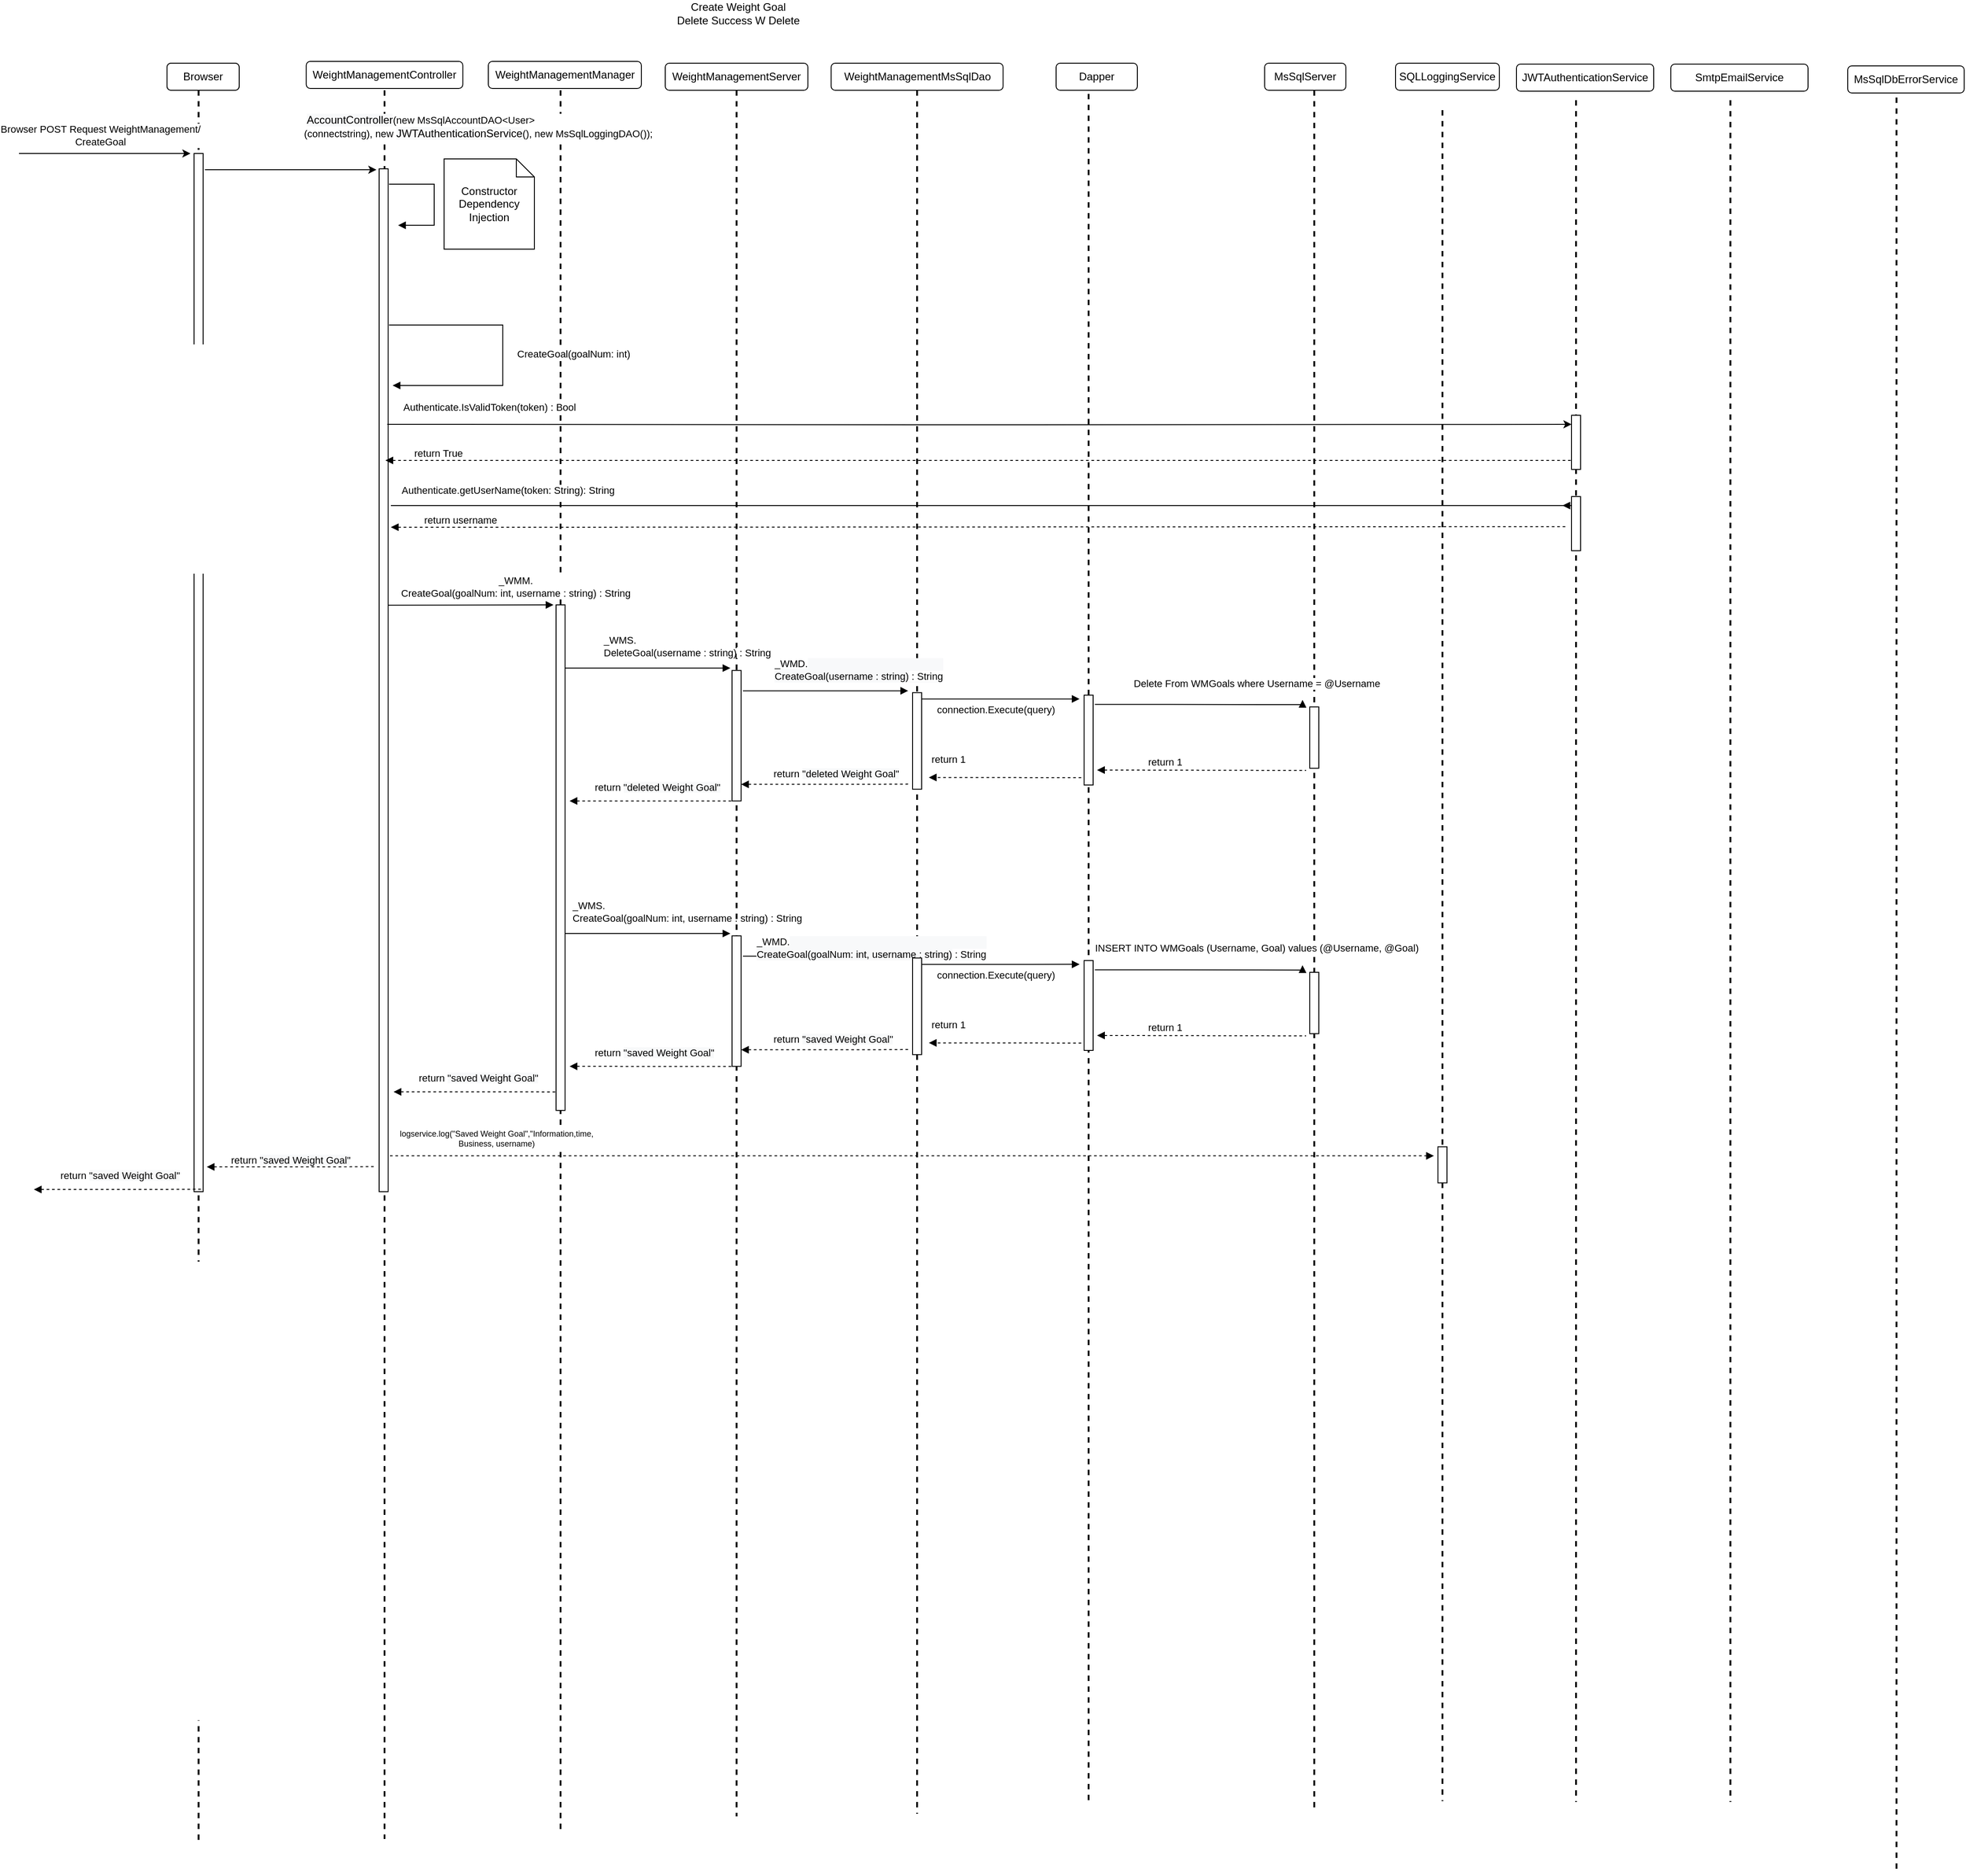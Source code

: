 <mxfile version="16.6.4" type="google" pages="4"><diagram id="Zu-n8dE4JaftM5KnnPa3" name="Success"><mxGraphModel dx="1094" dy="914" grid="1" gridSize="10" guides="1" tooltips="1" connect="1" arrows="1" fold="1" page="1" pageScale="1" pageWidth="850" pageHeight="1100" math="0" shadow="0"><root><mxCell id="0"/><mxCell id="1" parent="0"/><mxCell id="gEZreNW8Lg-8bu7KFCgB-1" value="WeightManagementController" style="rounded=1;whiteSpace=wrap;html=1;" parent="1" vertex="1"><mxGeometry x="368.25" y="88" width="173.5" height="30" as="geometry"/></mxCell><mxCell id="gEZreNW8Lg-8bu7KFCgB-2" value="WeightManagementServer" style="rounded=1;whiteSpace=wrap;html=1;" parent="1" vertex="1"><mxGeometry x="766" y="90" width="158" height="30" as="geometry"/></mxCell><mxCell id="gEZreNW8Lg-8bu7KFCgB-3" value="MsSqlServer" style="rounded=1;whiteSpace=wrap;html=1;" parent="1" vertex="1"><mxGeometry x="1430" y="90" width="90" height="30" as="geometry"/></mxCell><mxCell id="gEZreNW8Lg-8bu7KFCgB-4" value="WeightManagementManager" style="rounded=1;whiteSpace=wrap;html=1;" parent="1" vertex="1"><mxGeometry x="570" y="88" width="169.5" height="30" as="geometry"/></mxCell><mxCell id="gEZreNW8Lg-8bu7KFCgB-5" value="" style="line;strokeWidth=2;direction=south;html=1;dashed=1;" parent="1" vertex="1"><mxGeometry x="450" y="120" width="10" height="1937" as="geometry"/></mxCell><mxCell id="gEZreNW8Lg-8bu7KFCgB-6" value="" style="line;strokeWidth=2;direction=south;html=1;dashed=1;" parent="1" vertex="1"><mxGeometry x="645" y="120" width="10" height="1929" as="geometry"/></mxCell><mxCell id="gEZreNW8Lg-8bu7KFCgB-7" value="" style="line;strokeWidth=2;direction=south;html=1;dashed=1;" parent="1" vertex="1"><mxGeometry x="840" y="120" width="10" height="1912" as="geometry"/></mxCell><mxCell id="gEZreNW8Lg-8bu7KFCgB-8" value="" style="line;strokeWidth=2;direction=south;html=1;dashed=1;" parent="1" vertex="1"><mxGeometry x="1480" y="120" width="10" height="1908" as="geometry"/></mxCell><mxCell id="gEZreNW8Lg-8bu7KFCgB-9" value="Create Weight Goal Delete Success W Delete" style="text;html=1;strokeColor=none;fillColor=none;align=center;verticalAlign=middle;whiteSpace=wrap;rounded=0;" parent="1" vertex="1"><mxGeometry x="776" y="20" width="142" height="30" as="geometry"/></mxCell><mxCell id="gEZreNW8Lg-8bu7KFCgB-11" value="" style="line;strokeWidth=2;direction=south;html=1;dashed=1;" parent="1" vertex="1"><mxGeometry x="1040" y="120" width="10" height="1909" as="geometry"/></mxCell><mxCell id="gEZreNW8Lg-8bu7KFCgB-12" value="" style="line;strokeWidth=2;direction=south;html=1;dashed=1;" parent="1" vertex="1"><mxGeometry x="1622" y="142" width="10" height="1873" as="geometry"/></mxCell><mxCell id="gEZreNW8Lg-8bu7KFCgB-13" value="SQLLoggingService" style="rounded=1;whiteSpace=wrap;html=1;" parent="1" vertex="1"><mxGeometry x="1575" y="90" width="115" height="30" as="geometry"/></mxCell><mxCell id="gEZreNW8Lg-8bu7KFCgB-14" value="Program.cs" style="rounded=1;whiteSpace=wrap;html=1;" parent="1" vertex="1"><mxGeometry x="214" y="90" width="80" height="30" as="geometry"/></mxCell><mxCell id="gEZreNW8Lg-8bu7KFCgB-15" value="" style="line;strokeWidth=2;direction=south;html=1;dashed=1;" parent="1" vertex="1"><mxGeometry x="244" y="120" width="10" height="1942" as="geometry"/></mxCell><mxCell id="gEZreNW8Lg-8bu7KFCgB-16" value="" style="html=1;points=[];perimeter=orthogonalPerimeter;" parent="1" vertex="1"><mxGeometry x="244" y="190" width="10" height="1150" as="geometry"/></mxCell><mxCell id="gEZreNW8Lg-8bu7KFCgB-17" value="" style="html=1;points=[];perimeter=orthogonalPerimeter;" parent="1" vertex="1"><mxGeometry x="449" y="207" width="10" height="1133" as="geometry"/></mxCell><mxCell id="gEZreNW8Lg-8bu7KFCgB-18" value="" style="line;strokeWidth=2;direction=south;html=1;dashed=1;" parent="1" vertex="1"><mxGeometry x="1230" y="124" width="10" height="1894" as="geometry"/></mxCell><mxCell id="gEZreNW8Lg-8bu7KFCgB-19" value="Dapper" style="rounded=1;whiteSpace=wrap;html=1;" parent="1" vertex="1"><mxGeometry x="1199" y="90" width="90" height="30" as="geometry"/></mxCell><mxCell id="gEZreNW8Lg-8bu7KFCgB-20" value="" style="line;strokeWidth=2;direction=south;html=1;dashed=1;" parent="1" vertex="1"><mxGeometry x="1770" y="131" width="10" height="1885" as="geometry"/></mxCell><mxCell id="gEZreNW8Lg-8bu7KFCgB-21" value="JWTAuthenticationService" style="rounded=1;whiteSpace=wrap;html=1;" parent="1" vertex="1"><mxGeometry x="1709" y="91" width="152" height="30" as="geometry"/></mxCell><mxCell id="gEZreNW8Lg-8bu7KFCgB-22" value="Browser" style="rounded=1;whiteSpace=wrap;html=1;" parent="1" vertex="1"><mxGeometry x="214" y="90" width="80" height="30" as="geometry"/></mxCell><mxCell id="gEZreNW8Lg-8bu7KFCgB-23" value="" style="endArrow=classic;html=1;rounded=0;" parent="1" edge="1"><mxGeometry width="50" height="50" relative="1" as="geometry"><mxPoint x="50" y="190" as="sourcePoint"/><mxPoint x="240" y="190" as="targetPoint"/></mxGeometry></mxCell><mxCell id="gEZreNW8Lg-8bu7KFCgB-24" value="&lt;div style=&quot;text-align: left&quot;&gt;Browser POST Request WeightManagement/&lt;/div&gt;&lt;span style=&quot;text-align: left&quot;&gt;CreateGoal&lt;/span&gt;" style="edgeLabel;html=1;align=center;verticalAlign=middle;resizable=0;points=[];" parent="gEZreNW8Lg-8bu7KFCgB-23" vertex="1" connectable="0"><mxGeometry x="0.567" y="-1" relative="1" as="geometry"><mxPoint x="-59" y="-21" as="offset"/></mxGeometry></mxCell><mxCell id="gEZreNW8Lg-8bu7KFCgB-25" value="" style="endArrow=classic;html=1;rounded=0;" parent="1" edge="1"><mxGeometry width="50" height="50" relative="1" as="geometry"><mxPoint x="256" y="208" as="sourcePoint"/><mxPoint x="446" y="208" as="targetPoint"/></mxGeometry></mxCell><mxCell id="gEZreNW8Lg-8bu7KFCgB-26" value="&lt;div style=&quot;text-align: left&quot;&gt;&lt;div&gt;&amp;nbsp;&lt;span style=&quot;font-size: 12px ; text-align: center ; background-color: rgb(248 , 249 , 250)&quot;&gt;AccountController&lt;/span&gt;(new MsSqlAccountDAO&amp;lt;User&amp;gt;&lt;br&gt;&lt;/div&gt;&lt;div&gt;(connectstring), new&amp;nbsp;&lt;span style=&quot;font-size: 12px ; text-align: center ; background-color: rgb(248 , 249 , 250)&quot;&gt;JWTAuthenticationService&lt;/span&gt;(),&lt;span style=&quot;text-align: left&quot;&gt; new MsSqlLoggingDAO()&lt;/span&gt;);&amp;nbsp;&lt;/div&gt;&lt;/div&gt;" style="edgeLabel;html=1;align=center;verticalAlign=middle;resizable=0;points=[];" parent="gEZreNW8Lg-8bu7KFCgB-25" vertex="1" connectable="0"><mxGeometry x="0.567" y="-1" relative="1" as="geometry"><mxPoint x="155" y="-49" as="offset"/></mxGeometry></mxCell><mxCell id="gEZreNW8Lg-8bu7KFCgB-27" value="" style="endArrow=block;endFill=1;html=1;edgeStyle=orthogonalEdgeStyle;align=left;verticalAlign=top;rounded=0;" parent="1" edge="1"><mxGeometry x="-1" relative="1" as="geometry"><mxPoint x="460" y="224.03" as="sourcePoint"/><mxPoint x="470" y="269.53" as="targetPoint"/><Array as="points"><mxPoint x="510" y="224.03"/><mxPoint x="510" y="269.03"/></Array></mxGeometry></mxCell><mxCell id="gEZreNW8Lg-8bu7KFCgB-28" value="Constructor Dependency Injection" style="shape=note;size=20;whiteSpace=wrap;html=1;" parent="1" vertex="1"><mxGeometry x="521" y="196" width="100" height="100" as="geometry"/></mxCell><mxCell id="gEZreNW8Lg-8bu7KFCgB-29" value="CreateGoal(goalNum: int)" style="endArrow=block;endFill=1;html=1;edgeStyle=orthogonalEdgeStyle;align=left;verticalAlign=top;rounded=0;" parent="1" edge="1"><mxGeometry x="-0.082" y="14" relative="1" as="geometry"><mxPoint x="460" y="380" as="sourcePoint"/><mxPoint x="464" y="447" as="targetPoint"/><Array as="points"><mxPoint x="586" y="380"/><mxPoint x="586" y="447"/></Array><mxPoint as="offset"/></mxGeometry></mxCell><mxCell id="gEZreNW8Lg-8bu7KFCgB-30" value="" style="html=1;points=[];perimeter=orthogonalPerimeter;" parent="1" vertex="1"><mxGeometry x="645" y="690" width="10" height="560" as="geometry"/></mxCell><mxCell id="gEZreNW8Lg-8bu7KFCgB-31" value="" style="endArrow=none;endFill=0;html=1;edgeStyle=orthogonalEdgeStyle;align=left;verticalAlign=top;rounded=0;startArrow=block;startFill=1;dashed=1;" parent="1" edge="1"><mxGeometry x="-1" relative="1" as="geometry"><mxPoint x="258" y="1312.52" as="sourcePoint"/><mxPoint x="443" y="1312.26" as="targetPoint"/><Array as="points"><mxPoint x="398" y="1312.26"/><mxPoint x="398" y="1312.26"/></Array></mxGeometry></mxCell><mxCell id="gEZreNW8Lg-8bu7KFCgB-32" value="return&amp;nbsp;&lt;span style=&quot;background-color: rgb(248 , 249 , 250)&quot;&gt;&quot;saved Weight Goal&quot;&lt;/span&gt;" style="edgeLabel;resizable=0;html=1;align=left;verticalAlign=bottom;" parent="gEZreNW8Lg-8bu7KFCgB-31" connectable="0" vertex="1"><mxGeometry x="-1" relative="1" as="geometry"><mxPoint x="25" y="1" as="offset"/></mxGeometry></mxCell><mxCell id="gEZreNW8Lg-8bu7KFCgB-47" value="" style="html=1;points=[];perimeter=orthogonalPerimeter;" parent="1" vertex="1"><mxGeometry x="1622" y="1290.26" width="10" height="40" as="geometry"/></mxCell><mxCell id="gEZreNW8Lg-8bu7KFCgB-51" value="" style="endArrow=block;endFill=1;html=1;edgeStyle=orthogonalEdgeStyle;align=left;verticalAlign=top;rounded=0;exitX=1.133;exitY=0.18;exitDx=0;exitDy=0;exitPerimeter=0;entryX=-0.055;entryY=0.009;entryDx=0;entryDy=0;entryPerimeter=0;" parent="1" edge="1"><mxGeometry x="-1" relative="1" as="geometry"><mxPoint x="459.0" y="690.38" as="sourcePoint"/><mxPoint x="642.12" y="690.01" as="targetPoint"/><Array as="points"><mxPoint x="642.67" y="690.38"/></Array></mxGeometry></mxCell><mxCell id="gEZreNW8Lg-8bu7KFCgB-52" value="_WMM.&lt;br&gt;&lt;span style=&quot;text-align: left&quot;&gt;CreateGoal(goalNum: int, username : string)&lt;/span&gt;&amp;nbsp;: String&lt;span style=&quot;text-align: left&quot;&gt;&lt;br&gt;&lt;/span&gt;" style="edgeLabel;html=1;align=center;verticalAlign=middle;resizable=0;points=[];" parent="gEZreNW8Lg-8bu7KFCgB-51" vertex="1" connectable="0"><mxGeometry x="-0.158" y="2" relative="1" as="geometry"><mxPoint x="64" y="-18" as="offset"/></mxGeometry></mxCell><mxCell id="gEZreNW8Lg-8bu7KFCgB-56" value="" style="endArrow=block;endFill=1;html=1;edgeStyle=orthogonalEdgeStyle;align=left;verticalAlign=top;rounded=0;startArrow=none;startFill=0;dashed=1;" parent="1" edge="1"><mxGeometry x="-1" relative="1" as="geometry"><mxPoint x="461" y="1300.26" as="sourcePoint"/><mxPoint x="1617.5" y="1300.26" as="targetPoint"/><Array as="points"><mxPoint x="1119.5" y="1300.22"/></Array></mxGeometry></mxCell><mxCell id="gEZreNW8Lg-8bu7KFCgB-57" value="&lt;div style=&quot;font-size: 9px ; text-align: center&quot;&gt;logservice.log(&quot;Saved Weight Goal&quot;,&quot;Information,time,&lt;/div&gt;&lt;div style=&quot;font-size: 9px ; text-align: center&quot;&gt;Business, username)&lt;/div&gt;" style="edgeLabel;resizable=0;html=1;align=left;verticalAlign=bottom;" parent="gEZreNW8Lg-8bu7KFCgB-56" connectable="0" vertex="1"><mxGeometry x="-1" relative="1" as="geometry"><mxPoint x="9" y="-6" as="offset"/></mxGeometry></mxCell><mxCell id="gEZreNW8Lg-8bu7KFCgB-58" value="" style="endArrow=none;endFill=0;html=1;edgeStyle=orthogonalEdgeStyle;align=left;verticalAlign=top;rounded=0;startArrow=block;startFill=1;dashed=1;" parent="1" edge="1"><mxGeometry x="-1" relative="1" as="geometry"><mxPoint x="66.5" y="1337.52" as="sourcePoint"/><mxPoint x="251.5" y="1337.26" as="targetPoint"/><Array as="points"><mxPoint x="206.5" y="1337.26"/><mxPoint x="206.5" y="1337.26"/></Array></mxGeometry></mxCell><mxCell id="gEZreNW8Lg-8bu7KFCgB-59" value="return&amp;nbsp;&lt;span style=&quot;background-color: rgb(248 , 249 , 250)&quot;&gt;&quot;saved Weight Goal&quot;&lt;/span&gt;" style="edgeLabel;resizable=0;html=1;align=left;verticalAlign=bottom;" parent="gEZreNW8Lg-8bu7KFCgB-58" connectable="0" vertex="1"><mxGeometry x="-1" relative="1" as="geometry"><mxPoint x="27" y="-7" as="offset"/></mxGeometry></mxCell><mxCell id="gEZreNW8Lg-8bu7KFCgB-87" value="" style="line;strokeWidth=2;direction=south;html=1;dashed=1;" parent="1" vertex="1"><mxGeometry x="1941" y="131" width="10" height="1885" as="geometry"/></mxCell><mxCell id="gEZreNW8Lg-8bu7KFCgB-88" value="SmtpEmailService" style="rounded=1;whiteSpace=wrap;html=1;" parent="1" vertex="1"><mxGeometry x="1880" y="91" width="152" height="30" as="geometry"/></mxCell><mxCell id="gEZreNW8Lg-8bu7KFCgB-105" value="" style="endArrow=block;endFill=1;html=1;edgeStyle=orthogonalEdgeStyle;align=left;verticalAlign=top;rounded=0;exitX=1.133;exitY=0.18;exitDx=0;exitDy=0;exitPerimeter=0;entryX=-0.055;entryY=0.009;entryDx=0;entryDy=0;entryPerimeter=0;" parent="1" edge="1"><mxGeometry x="-1" relative="1" as="geometry"><mxPoint x="655" y="1053.96" as="sourcePoint"/><mxPoint x="838.12" y="1053.96" as="targetPoint"/><Array as="points"><mxPoint x="838.67" y="1054.33"/></Array></mxGeometry></mxCell><mxCell id="gEZreNW8Lg-8bu7KFCgB-106" value="&lt;div style=&quot;text-align: left&quot;&gt;&lt;span style=&quot;text-align: center ; background-color: rgb(255 , 255 , 255)&quot;&gt;_WMS.&lt;/span&gt;&lt;br style=&quot;text-align: center&quot;&gt;CreateGoal(goalNum: int, username : string)&lt;span style=&quot;text-align: center ; background-color: rgb(255 , 255 , 255)&quot;&gt;&amp;nbsp;: String&lt;/span&gt;&lt;br&gt;&lt;/div&gt;" style="edgeLabel;html=1;align=center;verticalAlign=middle;resizable=0;points=[];labelBackgroundColor=none;" parent="gEZreNW8Lg-8bu7KFCgB-105" vertex="1" connectable="0"><mxGeometry x="-0.323" relative="1" as="geometry"><mxPoint x="73" y="-24" as="offset"/></mxGeometry></mxCell><mxCell id="gEZreNW8Lg-8bu7KFCgB-107" value="" style="html=1;points=[];perimeter=orthogonalPerimeter;" parent="1" vertex="1"><mxGeometry x="840" y="1056.62" width="10" height="144.56" as="geometry"/></mxCell><mxCell id="gEZreNW8Lg-8bu7KFCgB-108" value="" style="endArrow=none;endFill=0;html=1;edgeStyle=orthogonalEdgeStyle;align=left;verticalAlign=top;rounded=0;startArrow=block;startFill=1;dashed=1;" parent="1" edge="1"><mxGeometry x="-1" relative="1" as="geometry"><mxPoint x="660" y="1201.18" as="sourcePoint"/><mxPoint x="840" y="1201.23" as="targetPoint"/><Array as="points"><mxPoint x="795" y="1201.18"/><mxPoint x="795" y="1201.18"/></Array></mxGeometry></mxCell><mxCell id="gEZreNW8Lg-8bu7KFCgB-109" value="return&amp;nbsp;&lt;span style=&quot;background-color: rgb(248 , 249 , 250)&quot;&gt;&quot;saved Weight Goal&quot;&lt;/span&gt;" style="edgeLabel;resizable=0;html=1;align=left;verticalAlign=bottom;" parent="gEZreNW8Lg-8bu7KFCgB-108" connectable="0" vertex="1"><mxGeometry x="-1" relative="1" as="geometry"><mxPoint x="26" y="-7" as="offset"/></mxGeometry></mxCell><mxCell id="gEZreNW8Lg-8bu7KFCgB-110" value="" style="endArrow=block;endFill=1;html=1;edgeStyle=orthogonalEdgeStyle;align=left;verticalAlign=top;rounded=0;exitX=1.133;exitY=0.18;exitDx=0;exitDy=0;exitPerimeter=0;entryX=-0.055;entryY=0.009;entryDx=0;entryDy=0;entryPerimeter=0;" parent="1" edge="1"><mxGeometry x="-1" relative="1" as="geometry"><mxPoint x="852.0" y="1079.16" as="sourcePoint"/><mxPoint x="1035.12" y="1079.2" as="targetPoint"/><Array as="points"><mxPoint x="1035.67" y="1079.57"/></Array></mxGeometry></mxCell><mxCell id="gEZreNW8Lg-8bu7KFCgB-111" value="&lt;div style=&quot;text-align: left&quot;&gt;&lt;div style=&quot;background-color: rgb(248 , 249 , 250)&quot;&gt;&lt;div&gt;&lt;span style=&quot;text-align: center ; background-color: rgb(255 , 255 , 255)&quot;&gt;_WMD.&lt;/span&gt;&lt;br style=&quot;text-align: center&quot;&gt;CreateGoal(goalNum: int, username : string)&lt;span style=&quot;text-align: center ; background-color: rgb(255 , 255 , 255)&quot;&gt;&amp;nbsp;: String&lt;/span&gt;&lt;br&gt;&lt;/div&gt;&lt;/div&gt;&lt;/div&gt;" style="edgeLabel;html=1;align=center;verticalAlign=middle;resizable=0;points=[];" parent="gEZreNW8Lg-8bu7KFCgB-110" vertex="1" connectable="0"><mxGeometry x="-0.323" relative="1" as="geometry"><mxPoint x="80" y="-9" as="offset"/></mxGeometry></mxCell><mxCell id="gEZreNW8Lg-8bu7KFCgB-112" value="" style="html=1;points=[];perimeter=orthogonalPerimeter;" parent="1" vertex="1"><mxGeometry x="1040" y="1081.18" width="10" height="107" as="geometry"/></mxCell><mxCell id="gEZreNW8Lg-8bu7KFCgB-113" value="" style="html=1;points=[];perimeter=orthogonalPerimeter;" parent="1" vertex="1"><mxGeometry x="1480" y="1097.01" width="10" height="67.94" as="geometry"/></mxCell><mxCell id="gEZreNW8Lg-8bu7KFCgB-114" value="&lt;br&gt;" style="endArrow=block;endFill=1;html=1;edgeStyle=orthogonalEdgeStyle;align=left;verticalAlign=top;rounded=0;exitX=1.133;exitY=0.18;exitDx=0;exitDy=0;exitPerimeter=0;" parent="1" edge="1"><mxGeometry x="1" y="37" relative="1" as="geometry"><mxPoint x="1050" y="1088.19" as="sourcePoint"/><mxPoint x="1225" y="1088.18" as="targetPoint"/><Array as="points"><mxPoint x="1133" y="1088.48"/><mxPoint x="1215" y="1088.48"/></Array><mxPoint y="3" as="offset"/></mxGeometry></mxCell><mxCell id="gEZreNW8Lg-8bu7KFCgB-115" value="connection.Execute(query)" style="edgeLabel;html=1;align=center;verticalAlign=middle;resizable=0;points=[];" parent="gEZreNW8Lg-8bu7KFCgB-114" vertex="1" connectable="0"><mxGeometry x="-0.161" y="-5" relative="1" as="geometry"><mxPoint x="8" y="7" as="offset"/></mxGeometry></mxCell><mxCell id="gEZreNW8Lg-8bu7KFCgB-116" value="" style="endArrow=none;endFill=0;html=1;edgeStyle=orthogonalEdgeStyle;align=left;verticalAlign=top;rounded=0;startArrow=block;startFill=1;dashed=1;" parent="1" edge="1"><mxGeometry x="-1" relative="1" as="geometry"><mxPoint x="850" y="1182.77" as="sourcePoint"/><mxPoint x="1035" y="1182.51" as="targetPoint"/><Array as="points"><mxPoint x="990" y="1182.46"/><mxPoint x="990" y="1182.46"/></Array></mxGeometry></mxCell><mxCell id="gEZreNW8Lg-8bu7KFCgB-117" value="return &lt;span style=&quot;background-color: rgb(248 , 249 , 250)&quot;&gt;&quot;saved Weight Goal&quot;&lt;/span&gt;" style="edgeLabel;resizable=0;html=1;align=left;verticalAlign=bottom;" parent="gEZreNW8Lg-8bu7KFCgB-116" connectable="0" vertex="1"><mxGeometry x="-1" relative="1" as="geometry"><mxPoint x="34" y="-3" as="offset"/></mxGeometry></mxCell><mxCell id="gEZreNW8Lg-8bu7KFCgB-118" value="" style="endArrow=none;endFill=0;html=1;edgeStyle=orthogonalEdgeStyle;align=left;verticalAlign=top;rounded=0;startArrow=block;startFill=1;dashed=1;" parent="1" edge="1"><mxGeometry x="-1" relative="1" as="geometry"><mxPoint x="1244.38" y="1166.95" as="sourcePoint"/><mxPoint x="1476.0" y="1167.39" as="targetPoint"/><Array as="points"><mxPoint x="1265" y="1167.18"/></Array></mxGeometry></mxCell><mxCell id="gEZreNW8Lg-8bu7KFCgB-119" value="return 1" style="edgeLabel;resizable=0;html=1;align=left;verticalAlign=bottom;" parent="gEZreNW8Lg-8bu7KFCgB-118" connectable="0" vertex="1"><mxGeometry x="-1" relative="1" as="geometry"><mxPoint x="55" as="offset"/></mxGeometry></mxCell><mxCell id="gEZreNW8Lg-8bu7KFCgB-120" value="" style="html=1;points=[];perimeter=orthogonalPerimeter;" parent="1" vertex="1"><mxGeometry x="1230" y="1083.97" width="10" height="99.54" as="geometry"/></mxCell><mxCell id="gEZreNW8Lg-8bu7KFCgB-121" value="&lt;br&gt;" style="endArrow=block;endFill=1;html=1;edgeStyle=orthogonalEdgeStyle;align=left;verticalAlign=top;rounded=0;exitX=1.133;exitY=0.18;exitDx=0;exitDy=0;exitPerimeter=0;" parent="1" edge="1"><mxGeometry x="1" y="37" relative="1" as="geometry"><mxPoint x="1242.0" y="1094.22" as="sourcePoint"/><mxPoint x="1472.0" y="1089.18" as="targetPoint"/><Array as="points"><mxPoint x="1325" y="1094.51"/><mxPoint x="1407" y="1094.51"/></Array><mxPoint y="3" as="offset"/></mxGeometry></mxCell><mxCell id="gEZreNW8Lg-8bu7KFCgB-122" value="INSERT INTO WMGoals (Username, Goal) values (@Username, @Goal)" style="edgeLabel;html=1;align=center;verticalAlign=middle;resizable=0;points=[];" parent="gEZreNW8Lg-8bu7KFCgB-121" vertex="1" connectable="0"><mxGeometry x="-0.309" y="-1" relative="1" as="geometry"><mxPoint x="97" y="-25" as="offset"/></mxGeometry></mxCell><mxCell id="gEZreNW8Lg-8bu7KFCgB-123" value="" style="endArrow=none;endFill=0;html=1;edgeStyle=orthogonalEdgeStyle;align=left;verticalAlign=top;rounded=0;startArrow=block;startFill=1;dashed=1;" parent="1" edge="1"><mxGeometry x="-1" relative="1" as="geometry"><mxPoint x="1058.0" y="1175.18" as="sourcePoint"/><mxPoint x="1227.0" y="1175.35" as="targetPoint"/><Array as="points"><mxPoint x="1064" y="1175.18"/></Array></mxGeometry></mxCell><mxCell id="gEZreNW8Lg-8bu7KFCgB-124" value="return 1" style="edgeLabel;resizable=0;html=1;align=left;verticalAlign=bottom;" parent="gEZreNW8Lg-8bu7KFCgB-123" connectable="0" vertex="1"><mxGeometry x="-1" relative="1" as="geometry"><mxPoint x="1" y="-12" as="offset"/></mxGeometry></mxCell><mxCell id="gEZreNW8Lg-8bu7KFCgB-129" value="" style="line;strokeWidth=2;direction=south;html=1;dashed=1;" parent="1" vertex="1"><mxGeometry x="2125" y="128" width="10" height="1968" as="geometry"/></mxCell><mxCell id="gEZreNW8Lg-8bu7KFCgB-130" value="MsSqlDbErrorService" style="rounded=1;whiteSpace=wrap;html=1;" parent="1" vertex="1"><mxGeometry x="2076" y="93" width="129" height="30" as="geometry"/></mxCell><mxCell id="gEZreNW8Lg-8bu7KFCgB-132" value="" style="endArrow=classic;html=1;rounded=0;edgeStyle=orthogonalEdgeStyle;entryX=0;entryY=0.167;entryDx=0;entryDy=0;entryPerimeter=0;" parent="1" target="gEZreNW8Lg-8bu7KFCgB-139" edge="1"><mxGeometry relative="1" as="geometry"><mxPoint x="458" y="490" as="sourcePoint"/><mxPoint x="1760" y="490" as="targetPoint"/></mxGeometry></mxCell><mxCell id="gEZreNW8Lg-8bu7KFCgB-133" value="Authenticate.IsValidToken(token) : Bool" style="edgeLabel;resizable=0;html=1;align=center;verticalAlign=middle;" parent="gEZreNW8Lg-8bu7KFCgB-132" connectable="0" vertex="1"><mxGeometry relative="1" as="geometry"><mxPoint x="-544" y="-20" as="offset"/></mxGeometry></mxCell><mxCell id="gEZreNW8Lg-8bu7KFCgB-134" value="" style="endArrow=none;endFill=0;html=1;edgeStyle=orthogonalEdgeStyle;align=left;verticalAlign=top;rounded=0;startArrow=block;startFill=1;dashed=1;entryX=0.462;entryY=-29.044;entryDx=0;entryDy=0;entryPerimeter=0;" parent="1" edge="1"><mxGeometry x="-1" relative="1" as="geometry"><mxPoint x="456" y="530" as="sourcePoint"/><mxPoint x="1778.44" y="528.806" as="targetPoint"/><Array as="points"><mxPoint x="1770" y="530"/><mxPoint x="1770" y="529"/></Array></mxGeometry></mxCell><mxCell id="gEZreNW8Lg-8bu7KFCgB-135" value="return True" style="edgeLabel;resizable=0;html=1;align=left;verticalAlign=bottom;" parent="gEZreNW8Lg-8bu7KFCgB-134" connectable="0" vertex="1"><mxGeometry x="-1" relative="1" as="geometry"><mxPoint x="30" as="offset"/></mxGeometry></mxCell><mxCell id="gEZreNW8Lg-8bu7KFCgB-136" value="Authenticate.getUserName(token: String): String" style="endArrow=block;endFill=1;html=1;edgeStyle=orthogonalEdgeStyle;align=left;verticalAlign=top;rounded=0;" parent="1" edge="1"><mxGeometry x="-0.985" y="30" relative="1" as="geometry"><mxPoint x="462" y="580" as="sourcePoint"/><mxPoint x="1760" y="580" as="targetPoint"/><mxPoint as="offset"/><Array as="points"><mxPoint x="1780" y="580"/></Array></mxGeometry></mxCell><mxCell id="gEZreNW8Lg-8bu7KFCgB-137" value="" style="endArrow=none;endFill=0;html=1;edgeStyle=orthogonalEdgeStyle;align=left;verticalAlign=top;rounded=0;startArrow=block;startFill=1;dashed=1;entryX=-0.438;entryY=0.556;entryDx=0;entryDy=0;entryPerimeter=0;" parent="1" target="gEZreNW8Lg-8bu7KFCgB-140" edge="1"><mxGeometry x="-1" relative="1" as="geometry"><mxPoint x="462" y="604" as="sourcePoint"/><mxPoint x="1772" y="604" as="targetPoint"/><Array as="points"><mxPoint x="601" y="604"/></Array></mxGeometry></mxCell><mxCell id="gEZreNW8Lg-8bu7KFCgB-138" value="return username" style="edgeLabel;resizable=0;html=1;align=left;verticalAlign=bottom;" parent="gEZreNW8Lg-8bu7KFCgB-137" connectable="0" vertex="1"><mxGeometry x="-1" relative="1" as="geometry"><mxPoint x="35" as="offset"/></mxGeometry></mxCell><mxCell id="gEZreNW8Lg-8bu7KFCgB-139" value="" style="html=1;points=[];perimeter=orthogonalPerimeter;" parent="1" vertex="1"><mxGeometry x="1770" y="480" width="10" height="60" as="geometry"/></mxCell><mxCell id="gEZreNW8Lg-8bu7KFCgB-140" value="" style="html=1;points=[];perimeter=orthogonalPerimeter;" parent="1" vertex="1"><mxGeometry x="1770" y="570" width="10" height="60" as="geometry"/></mxCell><mxCell id="_J33T24dU0ndYMFvRwaN-21" value="" style="endArrow=block;endFill=1;html=1;edgeStyle=orthogonalEdgeStyle;align=left;verticalAlign=top;rounded=0;exitX=1.133;exitY=0.18;exitDx=0;exitDy=0;exitPerimeter=0;entryX=-0.055;entryY=0.009;entryDx=0;entryDy=0;entryPerimeter=0;" edge="1" parent="1"><mxGeometry x="-1" relative="1" as="geometry"><mxPoint x="655" y="760" as="sourcePoint"/><mxPoint x="838.12" y="760" as="targetPoint"/><Array as="points"><mxPoint x="838.67" y="760.37"/></Array></mxGeometry></mxCell><mxCell id="_J33T24dU0ndYMFvRwaN-22" value="&lt;div style=&quot;text-align: left&quot;&gt;&lt;span style=&quot;text-align: center ; background-color: rgb(255 , 255 , 255)&quot;&gt;_WMS.&lt;/span&gt;&lt;br style=&quot;text-align: center&quot;&gt;DeleteGoal(username : string)&lt;span style=&quot;text-align: center ; background-color: rgb(255 , 255 , 255)&quot;&gt;&amp;nbsp;: String&lt;/span&gt;&lt;br&gt;&lt;/div&gt;" style="edgeLabel;html=1;align=center;verticalAlign=middle;resizable=0;points=[];labelBackgroundColor=none;" vertex="1" connectable="0" parent="_J33T24dU0ndYMFvRwaN-21"><mxGeometry x="-0.323" relative="1" as="geometry"><mxPoint x="73" y="-24" as="offset"/></mxGeometry></mxCell><mxCell id="_J33T24dU0ndYMFvRwaN-23" value="" style="html=1;points=[];perimeter=orthogonalPerimeter;" vertex="1" parent="1"><mxGeometry x="840" y="762.66" width="10" height="144.56" as="geometry"/></mxCell><mxCell id="_J33T24dU0ndYMFvRwaN-24" value="" style="endArrow=none;endFill=0;html=1;edgeStyle=orthogonalEdgeStyle;align=left;verticalAlign=top;rounded=0;startArrow=block;startFill=1;dashed=1;" edge="1" parent="1"><mxGeometry x="-1" relative="1" as="geometry"><mxPoint x="660" y="907.22" as="sourcePoint"/><mxPoint x="840" y="907.27" as="targetPoint"/><Array as="points"><mxPoint x="795" y="907.22"/><mxPoint x="795" y="907.22"/></Array></mxGeometry></mxCell><mxCell id="_J33T24dU0ndYMFvRwaN-25" value="return&amp;nbsp;&lt;span style=&quot;background-color: rgb(248 , 249 , 250)&quot;&gt;&quot;deleted Weight Goal&quot;&lt;/span&gt;" style="edgeLabel;resizable=0;html=1;align=left;verticalAlign=bottom;" connectable="0" vertex="1" parent="_J33T24dU0ndYMFvRwaN-24"><mxGeometry x="-1" relative="1" as="geometry"><mxPoint x="26" y="-7" as="offset"/></mxGeometry></mxCell><mxCell id="_J33T24dU0ndYMFvRwaN-26" value="" style="endArrow=block;endFill=1;html=1;edgeStyle=orthogonalEdgeStyle;align=left;verticalAlign=top;rounded=0;exitX=1.133;exitY=0.18;exitDx=0;exitDy=0;exitPerimeter=0;entryX=-0.055;entryY=0.009;entryDx=0;entryDy=0;entryPerimeter=0;" edge="1" parent="1"><mxGeometry x="-1" relative="1" as="geometry"><mxPoint x="852.0" y="785.2" as="sourcePoint"/><mxPoint x="1035.12" y="785.24" as="targetPoint"/><Array as="points"><mxPoint x="1035.67" y="785.61"/></Array></mxGeometry></mxCell><mxCell id="_J33T24dU0ndYMFvRwaN-27" value="&lt;div style=&quot;text-align: left&quot;&gt;&lt;div style=&quot;background-color: rgb(248 , 249 , 250)&quot;&gt;&lt;div&gt;&lt;span style=&quot;text-align: center ; background-color: rgb(255 , 255 , 255)&quot;&gt;_WMD.&lt;/span&gt;&lt;br style=&quot;text-align: center&quot;&gt;CreateGoal(username : string)&lt;span style=&quot;text-align: center ; background-color: rgb(255 , 255 , 255)&quot;&gt;&amp;nbsp;: String&lt;/span&gt;&lt;br&gt;&lt;/div&gt;&lt;/div&gt;&lt;/div&gt;" style="edgeLabel;html=1;align=center;verticalAlign=middle;resizable=0;points=[];" vertex="1" connectable="0" parent="_J33T24dU0ndYMFvRwaN-26"><mxGeometry x="-0.323" relative="1" as="geometry"><mxPoint x="66" y="-23" as="offset"/></mxGeometry></mxCell><mxCell id="_J33T24dU0ndYMFvRwaN-28" value="" style="html=1;points=[];perimeter=orthogonalPerimeter;" vertex="1" parent="1"><mxGeometry x="1040" y="787.22" width="10" height="107" as="geometry"/></mxCell><mxCell id="_J33T24dU0ndYMFvRwaN-29" value="" style="html=1;points=[];perimeter=orthogonalPerimeter;" vertex="1" parent="1"><mxGeometry x="1480" y="803.05" width="10" height="67.94" as="geometry"/></mxCell><mxCell id="_J33T24dU0ndYMFvRwaN-30" value="&lt;br&gt;" style="endArrow=block;endFill=1;html=1;edgeStyle=orthogonalEdgeStyle;align=left;verticalAlign=top;rounded=0;exitX=1.133;exitY=0.18;exitDx=0;exitDy=0;exitPerimeter=0;" edge="1" parent="1"><mxGeometry x="1" y="37" relative="1" as="geometry"><mxPoint x="1050" y="794.23" as="sourcePoint"/><mxPoint x="1225" y="794.22" as="targetPoint"/><Array as="points"><mxPoint x="1133" y="794.52"/><mxPoint x="1215" y="794.52"/></Array><mxPoint y="3" as="offset"/></mxGeometry></mxCell><mxCell id="_J33T24dU0ndYMFvRwaN-31" value="connection.Execute(query)" style="edgeLabel;html=1;align=center;verticalAlign=middle;resizable=0;points=[];" vertex="1" connectable="0" parent="_J33T24dU0ndYMFvRwaN-30"><mxGeometry x="-0.161" y="-5" relative="1" as="geometry"><mxPoint x="8" y="7" as="offset"/></mxGeometry></mxCell><mxCell id="_J33T24dU0ndYMFvRwaN-32" value="" style="endArrow=none;endFill=0;html=1;edgeStyle=orthogonalEdgeStyle;align=left;verticalAlign=top;rounded=0;startArrow=block;startFill=1;dashed=1;" edge="1" parent="1"><mxGeometry x="-1" relative="1" as="geometry"><mxPoint x="850" y="888.81" as="sourcePoint"/><mxPoint x="1035" y="888.55" as="targetPoint"/><Array as="points"><mxPoint x="990" y="888.5"/><mxPoint x="990" y="888.5"/></Array></mxGeometry></mxCell><mxCell id="_J33T24dU0ndYMFvRwaN-33" value="return &lt;span style=&quot;background-color: rgb(248 , 249 , 250)&quot;&gt;&quot;deleted Weight Goal&quot;&lt;/span&gt;" style="edgeLabel;resizable=0;html=1;align=left;verticalAlign=bottom;" connectable="0" vertex="1" parent="_J33T24dU0ndYMFvRwaN-32"><mxGeometry x="-1" relative="1" as="geometry"><mxPoint x="34" y="-3" as="offset"/></mxGeometry></mxCell><mxCell id="_J33T24dU0ndYMFvRwaN-34" value="" style="endArrow=none;endFill=0;html=1;edgeStyle=orthogonalEdgeStyle;align=left;verticalAlign=top;rounded=0;startArrow=block;startFill=1;dashed=1;" edge="1" parent="1"><mxGeometry x="-1" relative="1" as="geometry"><mxPoint x="1244.38" y="872.99" as="sourcePoint"/><mxPoint x="1476.0" y="873.43" as="targetPoint"/><Array as="points"><mxPoint x="1265" y="873.22"/></Array></mxGeometry></mxCell><mxCell id="_J33T24dU0ndYMFvRwaN-35" value="return 1" style="edgeLabel;resizable=0;html=1;align=left;verticalAlign=bottom;" connectable="0" vertex="1" parent="_J33T24dU0ndYMFvRwaN-34"><mxGeometry x="-1" relative="1" as="geometry"><mxPoint x="55" as="offset"/></mxGeometry></mxCell><mxCell id="_J33T24dU0ndYMFvRwaN-36" value="" style="html=1;points=[];perimeter=orthogonalPerimeter;" vertex="1" parent="1"><mxGeometry x="1230" y="790.01" width="10" height="99.54" as="geometry"/></mxCell><mxCell id="_J33T24dU0ndYMFvRwaN-37" value="&lt;br&gt;" style="endArrow=block;endFill=1;html=1;edgeStyle=orthogonalEdgeStyle;align=left;verticalAlign=top;rounded=0;exitX=1.133;exitY=0.18;exitDx=0;exitDy=0;exitPerimeter=0;" edge="1" parent="1"><mxGeometry x="1" y="37" relative="1" as="geometry"><mxPoint x="1242.0" y="800.26" as="sourcePoint"/><mxPoint x="1472.0" y="795.22" as="targetPoint"/><Array as="points"><mxPoint x="1325" y="800.55"/><mxPoint x="1407" y="800.55"/></Array><mxPoint y="3" as="offset"/></mxGeometry></mxCell><mxCell id="_J33T24dU0ndYMFvRwaN-38" value="Delete From WMGoals where Username = @Username" style="edgeLabel;html=1;align=center;verticalAlign=middle;resizable=0;points=[];" vertex="1" connectable="0" parent="_J33T24dU0ndYMFvRwaN-37"><mxGeometry x="-0.309" y="-1" relative="1" as="geometry"><mxPoint x="97" y="-25" as="offset"/></mxGeometry></mxCell><mxCell id="_J33T24dU0ndYMFvRwaN-39" value="" style="endArrow=none;endFill=0;html=1;edgeStyle=orthogonalEdgeStyle;align=left;verticalAlign=top;rounded=0;startArrow=block;startFill=1;dashed=1;" edge="1" parent="1"><mxGeometry x="-1" relative="1" as="geometry"><mxPoint x="1058.0" y="881.22" as="sourcePoint"/><mxPoint x="1227.0" y="881.39" as="targetPoint"/><Array as="points"><mxPoint x="1064" y="881.22"/></Array></mxGeometry></mxCell><mxCell id="_J33T24dU0ndYMFvRwaN-40" value="return 1" style="edgeLabel;resizable=0;html=1;align=left;verticalAlign=bottom;" connectable="0" vertex="1" parent="_J33T24dU0ndYMFvRwaN-39"><mxGeometry x="-1" relative="1" as="geometry"><mxPoint x="1" y="-12" as="offset"/></mxGeometry></mxCell><mxCell id="_J33T24dU0ndYMFvRwaN-41" value="" style="endArrow=none;endFill=0;html=1;edgeStyle=orthogonalEdgeStyle;align=left;verticalAlign=top;rounded=0;startArrow=block;startFill=1;dashed=1;" edge="1" parent="1"><mxGeometry x="-1" relative="1" as="geometry"><mxPoint x="465" y="1229.41" as="sourcePoint"/><mxPoint x="645" y="1229.46" as="targetPoint"/><Array as="points"><mxPoint x="600" y="1229.41"/><mxPoint x="600" y="1229.41"/></Array></mxGeometry></mxCell><mxCell id="_J33T24dU0ndYMFvRwaN-42" value="return&amp;nbsp;&lt;span style=&quot;background-color: rgb(248 , 249 , 250)&quot;&gt;&quot;saved Weight Goal&quot;&lt;/span&gt;" style="edgeLabel;resizable=0;html=1;align=left;verticalAlign=bottom;" connectable="0" vertex="1" parent="_J33T24dU0ndYMFvRwaN-41"><mxGeometry x="-1" relative="1" as="geometry"><mxPoint x="26" y="-7" as="offset"/></mxGeometry></mxCell><mxCell id="SjA-UsDPnyYuA9Mtx6YP-1" value="WeightManagementMsSqlDao" style="rounded=1;whiteSpace=wrap;html=1;" vertex="1" parent="1"><mxGeometry x="949.75" y="90" width="190.5" height="30" as="geometry"/></mxCell></root></mxGraphModel></diagram><diagram name="Success No Delete" id="CMlosY8-F5u26xkK7E3O"><mxGraphModel dx="1823" dy="1523" grid="1" gridSize="10" guides="1" tooltips="1" connect="1" arrows="1" fold="1" page="1" pageScale="1" pageWidth="850" pageHeight="1100" math="0" shadow="0"><root><mxCell id="dbzd16mMvVwM1jVQ8G-7-0"/><mxCell id="dbzd16mMvVwM1jVQ8G-7-1" parent="dbzd16mMvVwM1jVQ8G-7-0"/><mxCell id="dbzd16mMvVwM1jVQ8G-7-2" value="WeightManagementController" style="rounded=1;whiteSpace=wrap;html=1;" vertex="1" parent="dbzd16mMvVwM1jVQ8G-7-1"><mxGeometry x="368.25" y="88" width="173.5" height="30" as="geometry"/></mxCell><mxCell id="dbzd16mMvVwM1jVQ8G-7-3" value="WeightManagementServer" style="rounded=1;whiteSpace=wrap;html=1;" vertex="1" parent="dbzd16mMvVwM1jVQ8G-7-1"><mxGeometry x="766" y="90" width="158" height="30" as="geometry"/></mxCell><mxCell id="dbzd16mMvVwM1jVQ8G-7-4" value="MsSqlServer" style="rounded=1;whiteSpace=wrap;html=1;" vertex="1" parent="dbzd16mMvVwM1jVQ8G-7-1"><mxGeometry x="1430" y="90" width="90" height="30" as="geometry"/></mxCell><mxCell id="dbzd16mMvVwM1jVQ8G-7-5" value="WeightManagementManager" style="rounded=1;whiteSpace=wrap;html=1;" vertex="1" parent="dbzd16mMvVwM1jVQ8G-7-1"><mxGeometry x="570" y="88" width="169.5" height="30" as="geometry"/></mxCell><mxCell id="dbzd16mMvVwM1jVQ8G-7-6" value="" style="line;strokeWidth=2;direction=south;html=1;dashed=1;" vertex="1" parent="dbzd16mMvVwM1jVQ8G-7-1"><mxGeometry x="450" y="120" width="10" height="1937" as="geometry"/></mxCell><mxCell id="dbzd16mMvVwM1jVQ8G-7-7" value="" style="line;strokeWidth=2;direction=south;html=1;dashed=1;" vertex="1" parent="dbzd16mMvVwM1jVQ8G-7-1"><mxGeometry x="645" y="120" width="10" height="1929" as="geometry"/></mxCell><mxCell id="dbzd16mMvVwM1jVQ8G-7-8" value="" style="line;strokeWidth=2;direction=south;html=1;dashed=1;" vertex="1" parent="dbzd16mMvVwM1jVQ8G-7-1"><mxGeometry x="840" y="120" width="10" height="1912" as="geometry"/></mxCell><mxCell id="dbzd16mMvVwM1jVQ8G-7-9" value="" style="line;strokeWidth=2;direction=south;html=1;dashed=1;" vertex="1" parent="dbzd16mMvVwM1jVQ8G-7-1"><mxGeometry x="1480" y="120" width="10" height="1908" as="geometry"/></mxCell><mxCell id="dbzd16mMvVwM1jVQ8G-7-10" value="Create Weight Goal No Delete" style="text;html=1;strokeColor=none;fillColor=none;align=center;verticalAlign=middle;whiteSpace=wrap;rounded=0;" vertex="1" parent="dbzd16mMvVwM1jVQ8G-7-1"><mxGeometry x="776" y="20" width="142" height="30" as="geometry"/></mxCell><mxCell id="dbzd16mMvVwM1jVQ8G-7-11" value="" style="line;strokeWidth=2;direction=south;html=1;dashed=1;" vertex="1" parent="dbzd16mMvVwM1jVQ8G-7-1"><mxGeometry x="1040" y="120" width="10" height="1909" as="geometry"/></mxCell><mxCell id="dbzd16mMvVwM1jVQ8G-7-12" value="" style="line;strokeWidth=2;direction=south;html=1;dashed=1;" vertex="1" parent="dbzd16mMvVwM1jVQ8G-7-1"><mxGeometry x="1622" y="142" width="10" height="1873" as="geometry"/></mxCell><mxCell id="dbzd16mMvVwM1jVQ8G-7-13" value="SQLLoggingService" style="rounded=1;whiteSpace=wrap;html=1;" vertex="1" parent="dbzd16mMvVwM1jVQ8G-7-1"><mxGeometry x="1575" y="90" width="115" height="30" as="geometry"/></mxCell><mxCell id="dbzd16mMvVwM1jVQ8G-7-14" value="Program.cs" style="rounded=1;whiteSpace=wrap;html=1;" vertex="1" parent="dbzd16mMvVwM1jVQ8G-7-1"><mxGeometry x="214" y="90" width="80" height="30" as="geometry"/></mxCell><mxCell id="dbzd16mMvVwM1jVQ8G-7-15" value="" style="line;strokeWidth=2;direction=south;html=1;dashed=1;" vertex="1" parent="dbzd16mMvVwM1jVQ8G-7-1"><mxGeometry x="244" y="120" width="10" height="1942" as="geometry"/></mxCell><mxCell id="dbzd16mMvVwM1jVQ8G-7-16" value="" style="html=1;points=[];perimeter=orthogonalPerimeter;" vertex="1" parent="dbzd16mMvVwM1jVQ8G-7-1"><mxGeometry x="244" y="190" width="10" height="1150" as="geometry"/></mxCell><mxCell id="dbzd16mMvVwM1jVQ8G-7-17" value="" style="html=1;points=[];perimeter=orthogonalPerimeter;" vertex="1" parent="dbzd16mMvVwM1jVQ8G-7-1"><mxGeometry x="449" y="207" width="10" height="1133" as="geometry"/></mxCell><mxCell id="dbzd16mMvVwM1jVQ8G-7-18" value="" style="line;strokeWidth=2;direction=south;html=1;dashed=1;" vertex="1" parent="dbzd16mMvVwM1jVQ8G-7-1"><mxGeometry x="1230" y="124" width="10" height="1894" as="geometry"/></mxCell><mxCell id="dbzd16mMvVwM1jVQ8G-7-19" value="Dapper" style="rounded=1;whiteSpace=wrap;html=1;" vertex="1" parent="dbzd16mMvVwM1jVQ8G-7-1"><mxGeometry x="1199" y="90" width="90" height="30" as="geometry"/></mxCell><mxCell id="dbzd16mMvVwM1jVQ8G-7-20" value="" style="line;strokeWidth=2;direction=south;html=1;dashed=1;" vertex="1" parent="dbzd16mMvVwM1jVQ8G-7-1"><mxGeometry x="1770" y="131" width="10" height="1885" as="geometry"/></mxCell><mxCell id="dbzd16mMvVwM1jVQ8G-7-21" value="JWTAuthenticationService" style="rounded=1;whiteSpace=wrap;html=1;" vertex="1" parent="dbzd16mMvVwM1jVQ8G-7-1"><mxGeometry x="1709" y="91" width="152" height="30" as="geometry"/></mxCell><mxCell id="dbzd16mMvVwM1jVQ8G-7-22" value="Browser" style="rounded=1;whiteSpace=wrap;html=1;" vertex="1" parent="dbzd16mMvVwM1jVQ8G-7-1"><mxGeometry x="214" y="90" width="80" height="30" as="geometry"/></mxCell><mxCell id="dbzd16mMvVwM1jVQ8G-7-23" value="" style="endArrow=classic;html=1;rounded=0;" edge="1" parent="dbzd16mMvVwM1jVQ8G-7-1"><mxGeometry width="50" height="50" relative="1" as="geometry"><mxPoint x="50" y="190" as="sourcePoint"/><mxPoint x="240" y="190" as="targetPoint"/></mxGeometry></mxCell><mxCell id="dbzd16mMvVwM1jVQ8G-7-24" value="&lt;div style=&quot;text-align: left&quot;&gt;Browser POST Request WeightManagement/&lt;/div&gt;&lt;span style=&quot;text-align: left&quot;&gt;CreateGoal&lt;/span&gt;" style="edgeLabel;html=1;align=center;verticalAlign=middle;resizable=0;points=[];" vertex="1" connectable="0" parent="dbzd16mMvVwM1jVQ8G-7-23"><mxGeometry x="0.567" y="-1" relative="1" as="geometry"><mxPoint x="-59" y="-21" as="offset"/></mxGeometry></mxCell><mxCell id="dbzd16mMvVwM1jVQ8G-7-25" value="" style="endArrow=classic;html=1;rounded=0;" edge="1" parent="dbzd16mMvVwM1jVQ8G-7-1"><mxGeometry width="50" height="50" relative="1" as="geometry"><mxPoint x="256" y="208" as="sourcePoint"/><mxPoint x="446" y="208" as="targetPoint"/></mxGeometry></mxCell><mxCell id="dbzd16mMvVwM1jVQ8G-7-26" value="&lt;div style=&quot;text-align: left&quot;&gt;&lt;div&gt;&amp;nbsp;&lt;span style=&quot;font-size: 12px ; text-align: center ; background-color: rgb(248 , 249 , 250)&quot;&gt;AccountController&lt;/span&gt;(new MsSqlAccountDAO&amp;lt;User&amp;gt;&lt;br&gt;&lt;/div&gt;&lt;div&gt;(connectstring), new&amp;nbsp;&lt;span style=&quot;font-size: 12px ; text-align: center ; background-color: rgb(248 , 249 , 250)&quot;&gt;JWTAuthenticationService&lt;/span&gt;(),&lt;span style=&quot;text-align: left&quot;&gt; new MsSqlLoggingDAO()&lt;/span&gt;);&amp;nbsp;&lt;/div&gt;&lt;/div&gt;" style="edgeLabel;html=1;align=center;verticalAlign=middle;resizable=0;points=[];" vertex="1" connectable="0" parent="dbzd16mMvVwM1jVQ8G-7-25"><mxGeometry x="0.567" y="-1" relative="1" as="geometry"><mxPoint x="155" y="-49" as="offset"/></mxGeometry></mxCell><mxCell id="dbzd16mMvVwM1jVQ8G-7-27" value="" style="endArrow=block;endFill=1;html=1;edgeStyle=orthogonalEdgeStyle;align=left;verticalAlign=top;rounded=0;" edge="1" parent="dbzd16mMvVwM1jVQ8G-7-1"><mxGeometry x="-1" relative="1" as="geometry"><mxPoint x="460" y="224.03" as="sourcePoint"/><mxPoint x="470" y="269.53" as="targetPoint"/><Array as="points"><mxPoint x="510" y="224.03"/><mxPoint x="510" y="269.03"/></Array></mxGeometry></mxCell><mxCell id="dbzd16mMvVwM1jVQ8G-7-28" value="Constructor Dependency Injection" style="shape=note;size=20;whiteSpace=wrap;html=1;" vertex="1" parent="dbzd16mMvVwM1jVQ8G-7-1"><mxGeometry x="521" y="196" width="100" height="100" as="geometry"/></mxCell><mxCell id="dbzd16mMvVwM1jVQ8G-7-29" value="CreateGoal(goalNum: int)" style="endArrow=block;endFill=1;html=1;edgeStyle=orthogonalEdgeStyle;align=left;verticalAlign=top;rounded=0;" edge="1" parent="dbzd16mMvVwM1jVQ8G-7-1"><mxGeometry x="-0.082" y="14" relative="1" as="geometry"><mxPoint x="460" y="380" as="sourcePoint"/><mxPoint x="464" y="447" as="targetPoint"/><Array as="points"><mxPoint x="586" y="380"/><mxPoint x="586" y="447"/></Array><mxPoint as="offset"/></mxGeometry></mxCell><mxCell id="dbzd16mMvVwM1jVQ8G-7-30" value="" style="html=1;points=[];perimeter=orthogonalPerimeter;" vertex="1" parent="dbzd16mMvVwM1jVQ8G-7-1"><mxGeometry x="645" y="690" width="10" height="560" as="geometry"/></mxCell><mxCell id="dbzd16mMvVwM1jVQ8G-7-31" value="" style="endArrow=none;endFill=0;html=1;edgeStyle=orthogonalEdgeStyle;align=left;verticalAlign=top;rounded=0;startArrow=block;startFill=1;dashed=1;" edge="1" parent="dbzd16mMvVwM1jVQ8G-7-1"><mxGeometry x="-1" relative="1" as="geometry"><mxPoint x="258" y="1312.52" as="sourcePoint"/><mxPoint x="443" y="1312.26" as="targetPoint"/><Array as="points"><mxPoint x="398" y="1312.26"/><mxPoint x="398" y="1312.26"/></Array></mxGeometry></mxCell><mxCell id="dbzd16mMvVwM1jVQ8G-7-32" value="return&amp;nbsp;&lt;span style=&quot;background-color: rgb(248 , 249 , 250)&quot;&gt;&quot;saved Weight Goal&quot;&lt;/span&gt;" style="edgeLabel;resizable=0;html=1;align=left;verticalAlign=bottom;" connectable="0" vertex="1" parent="dbzd16mMvVwM1jVQ8G-7-31"><mxGeometry x="-1" relative="1" as="geometry"><mxPoint x="25" y="1" as="offset"/></mxGeometry></mxCell><mxCell id="dbzd16mMvVwM1jVQ8G-7-33" value="" style="html=1;points=[];perimeter=orthogonalPerimeter;" vertex="1" parent="dbzd16mMvVwM1jVQ8G-7-1"><mxGeometry x="1622" y="1290.26" width="10" height="40" as="geometry"/></mxCell><mxCell id="dbzd16mMvVwM1jVQ8G-7-34" value="" style="endArrow=block;endFill=1;html=1;edgeStyle=orthogonalEdgeStyle;align=left;verticalAlign=top;rounded=0;exitX=1.133;exitY=0.18;exitDx=0;exitDy=0;exitPerimeter=0;entryX=-0.055;entryY=0.009;entryDx=0;entryDy=0;entryPerimeter=0;" edge="1" parent="dbzd16mMvVwM1jVQ8G-7-1"><mxGeometry x="-1" relative="1" as="geometry"><mxPoint x="459.0" y="690.38" as="sourcePoint"/><mxPoint x="642.12" y="690.01" as="targetPoint"/><Array as="points"><mxPoint x="642.67" y="690.38"/></Array></mxGeometry></mxCell><mxCell id="dbzd16mMvVwM1jVQ8G-7-35" value="_WMM.&lt;br&gt;&lt;span style=&quot;text-align: left&quot;&gt;CreateGoal(goalNum: int, username : string)&lt;/span&gt;&amp;nbsp;: String&lt;span style=&quot;text-align: left&quot;&gt;&lt;br&gt;&lt;/span&gt;" style="edgeLabel;html=1;align=center;verticalAlign=middle;resizable=0;points=[];" vertex="1" connectable="0" parent="dbzd16mMvVwM1jVQ8G-7-34"><mxGeometry x="-0.158" y="2" relative="1" as="geometry"><mxPoint x="64" y="-18" as="offset"/></mxGeometry></mxCell><mxCell id="dbzd16mMvVwM1jVQ8G-7-36" value="" style="endArrow=block;endFill=1;html=1;edgeStyle=orthogonalEdgeStyle;align=left;verticalAlign=top;rounded=0;startArrow=none;startFill=0;dashed=1;" edge="1" parent="dbzd16mMvVwM1jVQ8G-7-1"><mxGeometry x="-1" relative="1" as="geometry"><mxPoint x="461" y="1300.26" as="sourcePoint"/><mxPoint x="1617.5" y="1300.26" as="targetPoint"/><Array as="points"><mxPoint x="1119.5" y="1300.22"/></Array></mxGeometry></mxCell><mxCell id="dbzd16mMvVwM1jVQ8G-7-37" value="&lt;div style=&quot;font-size: 9px ; text-align: center&quot;&gt;logservice.log(&quot;Saved Weight Goal&quot;,&quot;Information,time,&lt;/div&gt;&lt;div style=&quot;font-size: 9px ; text-align: center&quot;&gt;Business, username)&lt;/div&gt;" style="edgeLabel;resizable=0;html=1;align=left;verticalAlign=bottom;" connectable="0" vertex="1" parent="dbzd16mMvVwM1jVQ8G-7-36"><mxGeometry x="-1" relative="1" as="geometry"><mxPoint x="9" y="-6" as="offset"/></mxGeometry></mxCell><mxCell id="dbzd16mMvVwM1jVQ8G-7-38" value="" style="endArrow=none;endFill=0;html=1;edgeStyle=orthogonalEdgeStyle;align=left;verticalAlign=top;rounded=0;startArrow=block;startFill=1;dashed=1;" edge="1" parent="dbzd16mMvVwM1jVQ8G-7-1"><mxGeometry x="-1" relative="1" as="geometry"><mxPoint x="66.5" y="1337.52" as="sourcePoint"/><mxPoint x="251.5" y="1337.26" as="targetPoint"/><Array as="points"><mxPoint x="206.5" y="1337.26"/><mxPoint x="206.5" y="1337.26"/></Array></mxGeometry></mxCell><mxCell id="dbzd16mMvVwM1jVQ8G-7-39" value="return&amp;nbsp;&lt;span style=&quot;background-color: rgb(248 , 249 , 250)&quot;&gt;&quot;saved Weight Goal&quot;&lt;/span&gt;" style="edgeLabel;resizable=0;html=1;align=left;verticalAlign=bottom;" connectable="0" vertex="1" parent="dbzd16mMvVwM1jVQ8G-7-38"><mxGeometry x="-1" relative="1" as="geometry"><mxPoint x="27" y="-7" as="offset"/></mxGeometry></mxCell><mxCell id="dbzd16mMvVwM1jVQ8G-7-40" value="" style="line;strokeWidth=2;direction=south;html=1;dashed=1;" vertex="1" parent="dbzd16mMvVwM1jVQ8G-7-1"><mxGeometry x="1941" y="131" width="10" height="1885" as="geometry"/></mxCell><mxCell id="dbzd16mMvVwM1jVQ8G-7-41" value="SmtpEmailService" style="rounded=1;whiteSpace=wrap;html=1;" vertex="1" parent="dbzd16mMvVwM1jVQ8G-7-1"><mxGeometry x="1880" y="91" width="152" height="30" as="geometry"/></mxCell><mxCell id="dbzd16mMvVwM1jVQ8G-7-42" value="" style="endArrow=block;endFill=1;html=1;edgeStyle=orthogonalEdgeStyle;align=left;verticalAlign=top;rounded=0;exitX=1.133;exitY=0.18;exitDx=0;exitDy=0;exitPerimeter=0;entryX=-0.055;entryY=0.009;entryDx=0;entryDy=0;entryPerimeter=0;" edge="1" parent="dbzd16mMvVwM1jVQ8G-7-1"><mxGeometry x="-1" relative="1" as="geometry"><mxPoint x="655" y="1053.96" as="sourcePoint"/><mxPoint x="838.12" y="1053.96" as="targetPoint"/><Array as="points"><mxPoint x="838.67" y="1054.33"/></Array></mxGeometry></mxCell><mxCell id="dbzd16mMvVwM1jVQ8G-7-43" value="&lt;div style=&quot;text-align: left&quot;&gt;&lt;span style=&quot;text-align: center ; background-color: rgb(255 , 255 , 255)&quot;&gt;_WMS.&lt;/span&gt;&lt;br style=&quot;text-align: center&quot;&gt;CreateGoal(goalNum: int, username : string)&lt;span style=&quot;text-align: center ; background-color: rgb(255 , 255 , 255)&quot;&gt;&amp;nbsp;: String&lt;/span&gt;&lt;br&gt;&lt;/div&gt;" style="edgeLabel;html=1;align=center;verticalAlign=middle;resizable=0;points=[];labelBackgroundColor=none;" vertex="1" connectable="0" parent="dbzd16mMvVwM1jVQ8G-7-42"><mxGeometry x="-0.323" relative="1" as="geometry"><mxPoint x="73" y="-24" as="offset"/></mxGeometry></mxCell><mxCell id="dbzd16mMvVwM1jVQ8G-7-44" value="" style="html=1;points=[];perimeter=orthogonalPerimeter;" vertex="1" parent="dbzd16mMvVwM1jVQ8G-7-1"><mxGeometry x="840" y="1056.62" width="10" height="144.56" as="geometry"/></mxCell><mxCell id="dbzd16mMvVwM1jVQ8G-7-45" value="" style="endArrow=none;endFill=0;html=1;edgeStyle=orthogonalEdgeStyle;align=left;verticalAlign=top;rounded=0;startArrow=block;startFill=1;dashed=1;" edge="1" parent="dbzd16mMvVwM1jVQ8G-7-1"><mxGeometry x="-1" relative="1" as="geometry"><mxPoint x="660" y="1201.18" as="sourcePoint"/><mxPoint x="840" y="1201.23" as="targetPoint"/><Array as="points"><mxPoint x="795" y="1201.18"/><mxPoint x="795" y="1201.18"/></Array></mxGeometry></mxCell><mxCell id="dbzd16mMvVwM1jVQ8G-7-46" value="return&amp;nbsp;&lt;span style=&quot;background-color: rgb(248 , 249 , 250)&quot;&gt;&quot;saved Weight Goal&quot;&lt;/span&gt;" style="edgeLabel;resizable=0;html=1;align=left;verticalAlign=bottom;" connectable="0" vertex="1" parent="dbzd16mMvVwM1jVQ8G-7-45"><mxGeometry x="-1" relative="1" as="geometry"><mxPoint x="26" y="-7" as="offset"/></mxGeometry></mxCell><mxCell id="dbzd16mMvVwM1jVQ8G-7-47" value="" style="endArrow=block;endFill=1;html=1;edgeStyle=orthogonalEdgeStyle;align=left;verticalAlign=top;rounded=0;exitX=1.133;exitY=0.18;exitDx=0;exitDy=0;exitPerimeter=0;entryX=-0.055;entryY=0.009;entryDx=0;entryDy=0;entryPerimeter=0;" edge="1" parent="dbzd16mMvVwM1jVQ8G-7-1"><mxGeometry x="-1" relative="1" as="geometry"><mxPoint x="852.0" y="1079.16" as="sourcePoint"/><mxPoint x="1035.12" y="1079.2" as="targetPoint"/><Array as="points"><mxPoint x="1035.67" y="1079.57"/></Array></mxGeometry></mxCell><mxCell id="dbzd16mMvVwM1jVQ8G-7-48" value="&lt;div style=&quot;text-align: left&quot;&gt;&lt;div style=&quot;background-color: rgb(248 , 249 , 250)&quot;&gt;&lt;div&gt;&lt;span style=&quot;text-align: center ; background-color: rgb(255 , 255 , 255)&quot;&gt;_WMD.&lt;/span&gt;&lt;br style=&quot;text-align: center&quot;&gt;CreateGoal(goalNum: int, username : string)&lt;span style=&quot;text-align: center ; background-color: rgb(255 , 255 , 255)&quot;&gt;&amp;nbsp;: String&lt;/span&gt;&lt;br&gt;&lt;/div&gt;&lt;/div&gt;&lt;/div&gt;" style="edgeLabel;html=1;align=center;verticalAlign=middle;resizable=0;points=[];" vertex="1" connectable="0" parent="dbzd16mMvVwM1jVQ8G-7-47"><mxGeometry x="-0.323" relative="1" as="geometry"><mxPoint x="80" y="-9" as="offset"/></mxGeometry></mxCell><mxCell id="dbzd16mMvVwM1jVQ8G-7-49" value="" style="html=1;points=[];perimeter=orthogonalPerimeter;" vertex="1" parent="dbzd16mMvVwM1jVQ8G-7-1"><mxGeometry x="1040" y="1081.18" width="10" height="107" as="geometry"/></mxCell><mxCell id="dbzd16mMvVwM1jVQ8G-7-50" value="" style="html=1;points=[];perimeter=orthogonalPerimeter;" vertex="1" parent="dbzd16mMvVwM1jVQ8G-7-1"><mxGeometry x="1480" y="1097.01" width="10" height="67.94" as="geometry"/></mxCell><mxCell id="dbzd16mMvVwM1jVQ8G-7-51" value="&lt;br&gt;" style="endArrow=block;endFill=1;html=1;edgeStyle=orthogonalEdgeStyle;align=left;verticalAlign=top;rounded=0;exitX=1.133;exitY=0.18;exitDx=0;exitDy=0;exitPerimeter=0;" edge="1" parent="dbzd16mMvVwM1jVQ8G-7-1"><mxGeometry x="1" y="37" relative="1" as="geometry"><mxPoint x="1050" y="1088.19" as="sourcePoint"/><mxPoint x="1225" y="1088.18" as="targetPoint"/><Array as="points"><mxPoint x="1133" y="1088.48"/><mxPoint x="1215" y="1088.48"/></Array><mxPoint y="3" as="offset"/></mxGeometry></mxCell><mxCell id="dbzd16mMvVwM1jVQ8G-7-52" value="connection.Execute(query)" style="edgeLabel;html=1;align=center;verticalAlign=middle;resizable=0;points=[];" vertex="1" connectable="0" parent="dbzd16mMvVwM1jVQ8G-7-51"><mxGeometry x="-0.161" y="-5" relative="1" as="geometry"><mxPoint x="8" y="7" as="offset"/></mxGeometry></mxCell><mxCell id="dbzd16mMvVwM1jVQ8G-7-53" value="" style="endArrow=none;endFill=0;html=1;edgeStyle=orthogonalEdgeStyle;align=left;verticalAlign=top;rounded=0;startArrow=block;startFill=1;dashed=1;" edge="1" parent="dbzd16mMvVwM1jVQ8G-7-1"><mxGeometry x="-1" relative="1" as="geometry"><mxPoint x="850" y="1182.77" as="sourcePoint"/><mxPoint x="1035" y="1182.51" as="targetPoint"/><Array as="points"><mxPoint x="990" y="1182.46"/><mxPoint x="990" y="1182.46"/></Array></mxGeometry></mxCell><mxCell id="dbzd16mMvVwM1jVQ8G-7-54" value="return &lt;span style=&quot;background-color: rgb(248 , 249 , 250)&quot;&gt;&quot;saved Weight Goal&quot;&lt;/span&gt;" style="edgeLabel;resizable=0;html=1;align=left;verticalAlign=bottom;" connectable="0" vertex="1" parent="dbzd16mMvVwM1jVQ8G-7-53"><mxGeometry x="-1" relative="1" as="geometry"><mxPoint x="34" y="-3" as="offset"/></mxGeometry></mxCell><mxCell id="dbzd16mMvVwM1jVQ8G-7-55" value="" style="endArrow=none;endFill=0;html=1;edgeStyle=orthogonalEdgeStyle;align=left;verticalAlign=top;rounded=0;startArrow=block;startFill=1;dashed=1;" edge="1" parent="dbzd16mMvVwM1jVQ8G-7-1"><mxGeometry x="-1" relative="1" as="geometry"><mxPoint x="1244.38" y="1166.95" as="sourcePoint"/><mxPoint x="1476.0" y="1167.39" as="targetPoint"/><Array as="points"><mxPoint x="1265" y="1167.18"/></Array></mxGeometry></mxCell><mxCell id="dbzd16mMvVwM1jVQ8G-7-56" value="return 1" style="edgeLabel;resizable=0;html=1;align=left;verticalAlign=bottom;" connectable="0" vertex="1" parent="dbzd16mMvVwM1jVQ8G-7-55"><mxGeometry x="-1" relative="1" as="geometry"><mxPoint x="55" as="offset"/></mxGeometry></mxCell><mxCell id="dbzd16mMvVwM1jVQ8G-7-57" value="" style="html=1;points=[];perimeter=orthogonalPerimeter;" vertex="1" parent="dbzd16mMvVwM1jVQ8G-7-1"><mxGeometry x="1230" y="1083.97" width="10" height="99.54" as="geometry"/></mxCell><mxCell id="dbzd16mMvVwM1jVQ8G-7-58" value="&lt;br&gt;" style="endArrow=block;endFill=1;html=1;edgeStyle=orthogonalEdgeStyle;align=left;verticalAlign=top;rounded=0;exitX=1.133;exitY=0.18;exitDx=0;exitDy=0;exitPerimeter=0;" edge="1" parent="dbzd16mMvVwM1jVQ8G-7-1"><mxGeometry x="1" y="37" relative="1" as="geometry"><mxPoint x="1242.0" y="1094.22" as="sourcePoint"/><mxPoint x="1472.0" y="1089.18" as="targetPoint"/><Array as="points"><mxPoint x="1325" y="1094.51"/><mxPoint x="1407" y="1094.51"/></Array><mxPoint y="3" as="offset"/></mxGeometry></mxCell><mxCell id="dbzd16mMvVwM1jVQ8G-7-59" value="INSERT INTO WMGoals (Username, Goal) values (@Username, @Goal)" style="edgeLabel;html=1;align=center;verticalAlign=middle;resizable=0;points=[];" vertex="1" connectable="0" parent="dbzd16mMvVwM1jVQ8G-7-58"><mxGeometry x="-0.309" y="-1" relative="1" as="geometry"><mxPoint x="97" y="-25" as="offset"/></mxGeometry></mxCell><mxCell id="dbzd16mMvVwM1jVQ8G-7-60" value="" style="endArrow=none;endFill=0;html=1;edgeStyle=orthogonalEdgeStyle;align=left;verticalAlign=top;rounded=0;startArrow=block;startFill=1;dashed=1;" edge="1" parent="dbzd16mMvVwM1jVQ8G-7-1"><mxGeometry x="-1" relative="1" as="geometry"><mxPoint x="1058.0" y="1175.18" as="sourcePoint"/><mxPoint x="1227.0" y="1175.35" as="targetPoint"/><Array as="points"><mxPoint x="1064" y="1175.18"/></Array></mxGeometry></mxCell><mxCell id="dbzd16mMvVwM1jVQ8G-7-61" value="return 1" style="edgeLabel;resizable=0;html=1;align=left;verticalAlign=bottom;" connectable="0" vertex="1" parent="dbzd16mMvVwM1jVQ8G-7-60"><mxGeometry x="-1" relative="1" as="geometry"><mxPoint x="1" y="-12" as="offset"/></mxGeometry></mxCell><mxCell id="dbzd16mMvVwM1jVQ8G-7-62" value="" style="line;strokeWidth=2;direction=south;html=1;dashed=1;" vertex="1" parent="dbzd16mMvVwM1jVQ8G-7-1"><mxGeometry x="2125" y="128" width="10" height="1968" as="geometry"/></mxCell><mxCell id="dbzd16mMvVwM1jVQ8G-7-63" value="MsSqlDbErrorService" style="rounded=1;whiteSpace=wrap;html=1;" vertex="1" parent="dbzd16mMvVwM1jVQ8G-7-1"><mxGeometry x="2076" y="93" width="129" height="30" as="geometry"/></mxCell><mxCell id="dbzd16mMvVwM1jVQ8G-7-64" value="" style="endArrow=classic;html=1;rounded=0;edgeStyle=orthogonalEdgeStyle;entryX=0;entryY=0.167;entryDx=0;entryDy=0;entryPerimeter=0;" edge="1" parent="dbzd16mMvVwM1jVQ8G-7-1" target="dbzd16mMvVwM1jVQ8G-7-71"><mxGeometry relative="1" as="geometry"><mxPoint x="458" y="490" as="sourcePoint"/><mxPoint x="1760" y="490" as="targetPoint"/></mxGeometry></mxCell><mxCell id="dbzd16mMvVwM1jVQ8G-7-65" value="Authenticate.IsValidToken(token) : Bool" style="edgeLabel;resizable=0;html=1;align=center;verticalAlign=middle;" connectable="0" vertex="1" parent="dbzd16mMvVwM1jVQ8G-7-64"><mxGeometry relative="1" as="geometry"><mxPoint x="-544" y="-20" as="offset"/></mxGeometry></mxCell><mxCell id="dbzd16mMvVwM1jVQ8G-7-66" value="" style="endArrow=none;endFill=0;html=1;edgeStyle=orthogonalEdgeStyle;align=left;verticalAlign=top;rounded=0;startArrow=block;startFill=1;dashed=1;entryX=0.462;entryY=-29.044;entryDx=0;entryDy=0;entryPerimeter=0;" edge="1" parent="dbzd16mMvVwM1jVQ8G-7-1"><mxGeometry x="-1" relative="1" as="geometry"><mxPoint x="456" y="530" as="sourcePoint"/><mxPoint x="1778.44" y="528.806" as="targetPoint"/><Array as="points"><mxPoint x="1770" y="530"/><mxPoint x="1770" y="529"/></Array></mxGeometry></mxCell><mxCell id="dbzd16mMvVwM1jVQ8G-7-67" value="return True" style="edgeLabel;resizable=0;html=1;align=left;verticalAlign=bottom;" connectable="0" vertex="1" parent="dbzd16mMvVwM1jVQ8G-7-66"><mxGeometry x="-1" relative="1" as="geometry"><mxPoint x="30" as="offset"/></mxGeometry></mxCell><mxCell id="dbzd16mMvVwM1jVQ8G-7-68" value="Authenticate.getUserName(token: String): String" style="endArrow=block;endFill=1;html=1;edgeStyle=orthogonalEdgeStyle;align=left;verticalAlign=top;rounded=0;" edge="1" parent="dbzd16mMvVwM1jVQ8G-7-1"><mxGeometry x="-0.985" y="30" relative="1" as="geometry"><mxPoint x="462" y="580" as="sourcePoint"/><mxPoint x="1760" y="580" as="targetPoint"/><mxPoint as="offset"/><Array as="points"><mxPoint x="1780" y="580"/></Array></mxGeometry></mxCell><mxCell id="dbzd16mMvVwM1jVQ8G-7-69" value="" style="endArrow=none;endFill=0;html=1;edgeStyle=orthogonalEdgeStyle;align=left;verticalAlign=top;rounded=0;startArrow=block;startFill=1;dashed=1;entryX=-0.438;entryY=0.556;entryDx=0;entryDy=0;entryPerimeter=0;" edge="1" parent="dbzd16mMvVwM1jVQ8G-7-1" target="dbzd16mMvVwM1jVQ8G-7-72"><mxGeometry x="-1" relative="1" as="geometry"><mxPoint x="462" y="604" as="sourcePoint"/><mxPoint x="1772" y="604" as="targetPoint"/><Array as="points"><mxPoint x="601" y="604"/></Array></mxGeometry></mxCell><mxCell id="dbzd16mMvVwM1jVQ8G-7-70" value="return username" style="edgeLabel;resizable=0;html=1;align=left;verticalAlign=bottom;" connectable="0" vertex="1" parent="dbzd16mMvVwM1jVQ8G-7-69"><mxGeometry x="-1" relative="1" as="geometry"><mxPoint x="35" as="offset"/></mxGeometry></mxCell><mxCell id="dbzd16mMvVwM1jVQ8G-7-71" value="" style="html=1;points=[];perimeter=orthogonalPerimeter;" vertex="1" parent="dbzd16mMvVwM1jVQ8G-7-1"><mxGeometry x="1770" y="480" width="10" height="60" as="geometry"/></mxCell><mxCell id="dbzd16mMvVwM1jVQ8G-7-72" value="" style="html=1;points=[];perimeter=orthogonalPerimeter;" vertex="1" parent="dbzd16mMvVwM1jVQ8G-7-1"><mxGeometry x="1770" y="570" width="10" height="60" as="geometry"/></mxCell><mxCell id="dbzd16mMvVwM1jVQ8G-7-73" value="" style="endArrow=block;endFill=1;html=1;edgeStyle=orthogonalEdgeStyle;align=left;verticalAlign=top;rounded=0;exitX=1.133;exitY=0.18;exitDx=0;exitDy=0;exitPerimeter=0;entryX=-0.055;entryY=0.009;entryDx=0;entryDy=0;entryPerimeter=0;" edge="1" parent="dbzd16mMvVwM1jVQ8G-7-1"><mxGeometry x="-1" relative="1" as="geometry"><mxPoint x="655" y="760" as="sourcePoint"/><mxPoint x="838.12" y="760" as="targetPoint"/><Array as="points"><mxPoint x="838.67" y="760.37"/></Array></mxGeometry></mxCell><mxCell id="dbzd16mMvVwM1jVQ8G-7-74" value="&lt;div style=&quot;text-align: left&quot;&gt;&lt;span style=&quot;text-align: center ; background-color: rgb(255 , 255 , 255)&quot;&gt;_WMS.&lt;/span&gt;&lt;br style=&quot;text-align: center&quot;&gt;DeleteGoal(username : string)&lt;span style=&quot;text-align: center ; background-color: rgb(255 , 255 , 255)&quot;&gt;&amp;nbsp;: String&lt;/span&gt;&lt;br&gt;&lt;/div&gt;" style="edgeLabel;html=1;align=center;verticalAlign=middle;resizable=0;points=[];labelBackgroundColor=none;" vertex="1" connectable="0" parent="dbzd16mMvVwM1jVQ8G-7-73"><mxGeometry x="-0.323" relative="1" as="geometry"><mxPoint x="73" y="-24" as="offset"/></mxGeometry></mxCell><mxCell id="dbzd16mMvVwM1jVQ8G-7-75" value="" style="html=1;points=[];perimeter=orthogonalPerimeter;" vertex="1" parent="dbzd16mMvVwM1jVQ8G-7-1"><mxGeometry x="840" y="762.66" width="10" height="144.56" as="geometry"/></mxCell><mxCell id="dbzd16mMvVwM1jVQ8G-7-76" value="" style="endArrow=none;endFill=0;html=1;edgeStyle=orthogonalEdgeStyle;align=left;verticalAlign=top;rounded=0;startArrow=block;startFill=1;dashed=1;" edge="1" parent="dbzd16mMvVwM1jVQ8G-7-1"><mxGeometry x="-1" relative="1" as="geometry"><mxPoint x="660" y="907.22" as="sourcePoint"/><mxPoint x="840" y="907.27" as="targetPoint"/><Array as="points"><mxPoint x="795" y="907.22"/><mxPoint x="795" y="907.22"/></Array></mxGeometry></mxCell><mxCell id="dbzd16mMvVwM1jVQ8G-7-77" value="return&amp;nbsp;&lt;span style=&quot;background-color: rgb(248 , 249 , 250)&quot;&gt;&quot;no Weight Goal&quot;&lt;/span&gt;" style="edgeLabel;resizable=0;html=1;align=left;verticalAlign=bottom;" connectable="0" vertex="1" parent="dbzd16mMvVwM1jVQ8G-7-76"><mxGeometry x="-1" relative="1" as="geometry"><mxPoint x="26" y="-7" as="offset"/></mxGeometry></mxCell><mxCell id="dbzd16mMvVwM1jVQ8G-7-78" value="" style="endArrow=block;endFill=1;html=1;edgeStyle=orthogonalEdgeStyle;align=left;verticalAlign=top;rounded=0;exitX=1.133;exitY=0.18;exitDx=0;exitDy=0;exitPerimeter=0;entryX=-0.055;entryY=0.009;entryDx=0;entryDy=0;entryPerimeter=0;" edge="1" parent="dbzd16mMvVwM1jVQ8G-7-1"><mxGeometry x="-1" relative="1" as="geometry"><mxPoint x="852.0" y="785.2" as="sourcePoint"/><mxPoint x="1035.12" y="785.24" as="targetPoint"/><Array as="points"><mxPoint x="1035.67" y="785.61"/></Array></mxGeometry></mxCell><mxCell id="dbzd16mMvVwM1jVQ8G-7-79" value="&lt;div style=&quot;text-align: left&quot;&gt;&lt;div style=&quot;background-color: rgb(248 , 249 , 250)&quot;&gt;&lt;div&gt;&lt;span style=&quot;text-align: center ; background-color: rgb(255 , 255 , 255)&quot;&gt;_WMD.&lt;/span&gt;&lt;br style=&quot;text-align: center&quot;&gt;CreateGoal(username : string)&lt;span style=&quot;text-align: center ; background-color: rgb(255 , 255 , 255)&quot;&gt;&amp;nbsp;: String&lt;/span&gt;&lt;br&gt;&lt;/div&gt;&lt;/div&gt;&lt;/div&gt;" style="edgeLabel;html=1;align=center;verticalAlign=middle;resizable=0;points=[];" vertex="1" connectable="0" parent="dbzd16mMvVwM1jVQ8G-7-78"><mxGeometry x="-0.323" relative="1" as="geometry"><mxPoint x="66" y="-23" as="offset"/></mxGeometry></mxCell><mxCell id="dbzd16mMvVwM1jVQ8G-7-80" value="" style="html=1;points=[];perimeter=orthogonalPerimeter;" vertex="1" parent="dbzd16mMvVwM1jVQ8G-7-1"><mxGeometry x="1040" y="787.22" width="10" height="107" as="geometry"/></mxCell><mxCell id="dbzd16mMvVwM1jVQ8G-7-81" value="" style="html=1;points=[];perimeter=orthogonalPerimeter;" vertex="1" parent="dbzd16mMvVwM1jVQ8G-7-1"><mxGeometry x="1480" y="803.05" width="10" height="67.94" as="geometry"/></mxCell><mxCell id="dbzd16mMvVwM1jVQ8G-7-82" value="&lt;br&gt;" style="endArrow=block;endFill=1;html=1;edgeStyle=orthogonalEdgeStyle;align=left;verticalAlign=top;rounded=0;exitX=1.133;exitY=0.18;exitDx=0;exitDy=0;exitPerimeter=0;" edge="1" parent="dbzd16mMvVwM1jVQ8G-7-1"><mxGeometry x="1" y="37" relative="1" as="geometry"><mxPoint x="1050" y="794.23" as="sourcePoint"/><mxPoint x="1225" y="794.22" as="targetPoint"/><Array as="points"><mxPoint x="1133" y="794.52"/><mxPoint x="1215" y="794.52"/></Array><mxPoint y="3" as="offset"/></mxGeometry></mxCell><mxCell id="dbzd16mMvVwM1jVQ8G-7-83" value="connection.Execute(query)" style="edgeLabel;html=1;align=center;verticalAlign=middle;resizable=0;points=[];" vertex="1" connectable="0" parent="dbzd16mMvVwM1jVQ8G-7-82"><mxGeometry x="-0.161" y="-5" relative="1" as="geometry"><mxPoint x="8" y="7" as="offset"/></mxGeometry></mxCell><mxCell id="dbzd16mMvVwM1jVQ8G-7-84" value="" style="endArrow=none;endFill=0;html=1;edgeStyle=orthogonalEdgeStyle;align=left;verticalAlign=top;rounded=0;startArrow=block;startFill=1;dashed=1;" edge="1" parent="dbzd16mMvVwM1jVQ8G-7-1"><mxGeometry x="-1" relative="1" as="geometry"><mxPoint x="850" y="888.81" as="sourcePoint"/><mxPoint x="1035" y="888.55" as="targetPoint"/><Array as="points"><mxPoint x="990" y="888.5"/><mxPoint x="990" y="888.5"/></Array></mxGeometry></mxCell><mxCell id="dbzd16mMvVwM1jVQ8G-7-85" value="return &lt;span style=&quot;background-color: rgb(248 , 249 , 250)&quot;&gt;&quot;no Weight Goal&quot;&lt;/span&gt;" style="edgeLabel;resizable=0;html=1;align=left;verticalAlign=bottom;" connectable="0" vertex="1" parent="dbzd16mMvVwM1jVQ8G-7-84"><mxGeometry x="-1" relative="1" as="geometry"><mxPoint x="34" y="-3" as="offset"/></mxGeometry></mxCell><mxCell id="dbzd16mMvVwM1jVQ8G-7-86" value="" style="endArrow=none;endFill=0;html=1;edgeStyle=orthogonalEdgeStyle;align=left;verticalAlign=top;rounded=0;startArrow=block;startFill=1;dashed=1;" edge="1" parent="dbzd16mMvVwM1jVQ8G-7-1"><mxGeometry x="-1" relative="1" as="geometry"><mxPoint x="1244.38" y="872.99" as="sourcePoint"/><mxPoint x="1476.0" y="873.43" as="targetPoint"/><Array as="points"><mxPoint x="1265" y="873.22"/></Array></mxGeometry></mxCell><mxCell id="dbzd16mMvVwM1jVQ8G-7-87" value="return 0" style="edgeLabel;resizable=0;html=1;align=left;verticalAlign=bottom;" connectable="0" vertex="1" parent="dbzd16mMvVwM1jVQ8G-7-86"><mxGeometry x="-1" relative="1" as="geometry"><mxPoint x="55" as="offset"/></mxGeometry></mxCell><mxCell id="dbzd16mMvVwM1jVQ8G-7-88" value="" style="html=1;points=[];perimeter=orthogonalPerimeter;" vertex="1" parent="dbzd16mMvVwM1jVQ8G-7-1"><mxGeometry x="1230" y="790.01" width="10" height="99.54" as="geometry"/></mxCell><mxCell id="dbzd16mMvVwM1jVQ8G-7-89" value="&lt;br&gt;" style="endArrow=block;endFill=1;html=1;edgeStyle=orthogonalEdgeStyle;align=left;verticalAlign=top;rounded=0;exitX=1.133;exitY=0.18;exitDx=0;exitDy=0;exitPerimeter=0;" edge="1" parent="dbzd16mMvVwM1jVQ8G-7-1"><mxGeometry x="1" y="37" relative="1" as="geometry"><mxPoint x="1242.0" y="800.26" as="sourcePoint"/><mxPoint x="1472.0" y="795.22" as="targetPoint"/><Array as="points"><mxPoint x="1325" y="800.55"/><mxPoint x="1407" y="800.55"/></Array><mxPoint y="3" as="offset"/></mxGeometry></mxCell><mxCell id="dbzd16mMvVwM1jVQ8G-7-90" value="Delete From WMGoals where Username = @Username" style="edgeLabel;html=1;align=center;verticalAlign=middle;resizable=0;points=[];" vertex="1" connectable="0" parent="dbzd16mMvVwM1jVQ8G-7-89"><mxGeometry x="-0.309" y="-1" relative="1" as="geometry"><mxPoint x="97" y="-25" as="offset"/></mxGeometry></mxCell><mxCell id="dbzd16mMvVwM1jVQ8G-7-91" value="" style="endArrow=none;endFill=0;html=1;edgeStyle=orthogonalEdgeStyle;align=left;verticalAlign=top;rounded=0;startArrow=block;startFill=1;dashed=1;" edge="1" parent="dbzd16mMvVwM1jVQ8G-7-1"><mxGeometry x="-1" relative="1" as="geometry"><mxPoint x="1058.0" y="881.22" as="sourcePoint"/><mxPoint x="1227.0" y="881.39" as="targetPoint"/><Array as="points"><mxPoint x="1064" y="881.22"/></Array></mxGeometry></mxCell><mxCell id="dbzd16mMvVwM1jVQ8G-7-92" value="return 0" style="edgeLabel;resizable=0;html=1;align=left;verticalAlign=bottom;" connectable="0" vertex="1" parent="dbzd16mMvVwM1jVQ8G-7-91"><mxGeometry x="-1" relative="1" as="geometry"><mxPoint x="1" y="-12" as="offset"/></mxGeometry></mxCell><mxCell id="dbzd16mMvVwM1jVQ8G-7-93" value="" style="endArrow=none;endFill=0;html=1;edgeStyle=orthogonalEdgeStyle;align=left;verticalAlign=top;rounded=0;startArrow=block;startFill=1;dashed=1;" edge="1" parent="dbzd16mMvVwM1jVQ8G-7-1"><mxGeometry x="-1" relative="1" as="geometry"><mxPoint x="465" y="1229.41" as="sourcePoint"/><mxPoint x="645" y="1229.46" as="targetPoint"/><Array as="points"><mxPoint x="600" y="1229.41"/><mxPoint x="600" y="1229.41"/></Array></mxGeometry></mxCell><mxCell id="dbzd16mMvVwM1jVQ8G-7-94" value="return&amp;nbsp;&lt;span style=&quot;background-color: rgb(248 , 249 , 250)&quot;&gt;&quot;saved Weight Goal&quot;&lt;/span&gt;" style="edgeLabel;resizable=0;html=1;align=left;verticalAlign=bottom;" connectable="0" vertex="1" parent="dbzd16mMvVwM1jVQ8G-7-93"><mxGeometry x="-1" relative="1" as="geometry"><mxPoint x="26" y="-7" as="offset"/></mxGeometry></mxCell><mxCell id="dbzd16mMvVwM1jVQ8G-7-95" value="WeightManagementMsSqlDao" style="rounded=1;whiteSpace=wrap;html=1;" vertex="1" parent="dbzd16mMvVwM1jVQ8G-7-1"><mxGeometry x="949.75" y="90" width="190.5" height="30" as="geometry"/></mxCell></root></mxGraphModel></diagram><diagram name="DBError" id="d3SAWSDMt6pnJZHMAzh4"><mxGraphModel dx="2188" dy="1828" grid="1" gridSize="10" guides="1" tooltips="1" connect="1" arrows="1" fold="1" page="1" pageScale="1" pageWidth="850" pageHeight="1100" math="0" shadow="0"><root><mxCell id="OFA9tHeHyihBvf3K0GsI-0"/><mxCell id="OFA9tHeHyihBvf3K0GsI-1" parent="OFA9tHeHyihBvf3K0GsI-0"/><mxCell id="OFA9tHeHyihBvf3K0GsI-2" value="WeightManagementController" style="rounded=1;whiteSpace=wrap;html=1;" vertex="1" parent="OFA9tHeHyihBvf3K0GsI-1"><mxGeometry x="368.25" y="88" width="173.5" height="30" as="geometry"/></mxCell><mxCell id="OFA9tHeHyihBvf3K0GsI-3" value="WeightManagementServer" style="rounded=1;whiteSpace=wrap;html=1;" vertex="1" parent="OFA9tHeHyihBvf3K0GsI-1"><mxGeometry x="766" y="90" width="158" height="30" as="geometry"/></mxCell><mxCell id="OFA9tHeHyihBvf3K0GsI-4" value="MsSqlServer" style="rounded=1;whiteSpace=wrap;html=1;" vertex="1" parent="OFA9tHeHyihBvf3K0GsI-1"><mxGeometry x="1430" y="90" width="90" height="30" as="geometry"/></mxCell><mxCell id="OFA9tHeHyihBvf3K0GsI-5" value="WeightManagementManager" style="rounded=1;whiteSpace=wrap;html=1;" vertex="1" parent="OFA9tHeHyihBvf3K0GsI-1"><mxGeometry x="570" y="88" width="169.5" height="30" as="geometry"/></mxCell><mxCell id="OFA9tHeHyihBvf3K0GsI-6" value="" style="line;strokeWidth=2;direction=south;html=1;dashed=1;" vertex="1" parent="OFA9tHeHyihBvf3K0GsI-1"><mxGeometry x="450" y="120" width="10" height="1937" as="geometry"/></mxCell><mxCell id="OFA9tHeHyihBvf3K0GsI-7" value="" style="line;strokeWidth=2;direction=south;html=1;dashed=1;" vertex="1" parent="OFA9tHeHyihBvf3K0GsI-1"><mxGeometry x="645" y="120" width="10" height="1929" as="geometry"/></mxCell><mxCell id="OFA9tHeHyihBvf3K0GsI-8" value="" style="line;strokeWidth=2;direction=south;html=1;dashed=1;" vertex="1" parent="OFA9tHeHyihBvf3K0GsI-1"><mxGeometry x="840" y="120" width="10" height="1912" as="geometry"/></mxCell><mxCell id="OFA9tHeHyihBvf3K0GsI-9" value="" style="line;strokeWidth=2;direction=south;html=1;dashed=1;" vertex="1" parent="OFA9tHeHyihBvf3K0GsI-1"><mxGeometry x="1480" y="120" width="10" height="1908" as="geometry"/></mxCell><mxCell id="OFA9tHeHyihBvf3K0GsI-10" value="Create Weight Goal Fail DB ERROR" style="text;html=1;strokeColor=none;fillColor=none;align=center;verticalAlign=middle;whiteSpace=wrap;rounded=0;" vertex="1" parent="OFA9tHeHyihBvf3K0GsI-1"><mxGeometry x="776" y="20" width="142" height="30" as="geometry"/></mxCell><mxCell id="OFA9tHeHyihBvf3K0GsI-11" value="WeightManagementMsSqlDao" style="rounded=1;whiteSpace=wrap;html=1;" vertex="1" parent="OFA9tHeHyihBvf3K0GsI-1"><mxGeometry x="993.5" y="90" width="166.5" height="30" as="geometry"/></mxCell><mxCell id="OFA9tHeHyihBvf3K0GsI-12" value="" style="line;strokeWidth=2;direction=south;html=1;dashed=1;" vertex="1" parent="OFA9tHeHyihBvf3K0GsI-1"><mxGeometry x="1040" y="120" width="10" height="1909" as="geometry"/></mxCell><mxCell id="OFA9tHeHyihBvf3K0GsI-13" value="" style="line;strokeWidth=2;direction=south;html=1;dashed=1;" vertex="1" parent="OFA9tHeHyihBvf3K0GsI-1"><mxGeometry x="1622" y="142" width="10" height="1873" as="geometry"/></mxCell><mxCell id="OFA9tHeHyihBvf3K0GsI-14" value="SQLLoggingService" style="rounded=1;whiteSpace=wrap;html=1;" vertex="1" parent="OFA9tHeHyihBvf3K0GsI-1"><mxGeometry x="1575" y="90" width="115" height="30" as="geometry"/></mxCell><mxCell id="OFA9tHeHyihBvf3K0GsI-15" value="Program.cs" style="rounded=1;whiteSpace=wrap;html=1;" vertex="1" parent="OFA9tHeHyihBvf3K0GsI-1"><mxGeometry x="214" y="90" width="80" height="30" as="geometry"/></mxCell><mxCell id="OFA9tHeHyihBvf3K0GsI-16" value="" style="line;strokeWidth=2;direction=south;html=1;dashed=1;" vertex="1" parent="OFA9tHeHyihBvf3K0GsI-1"><mxGeometry x="244" y="120" width="10" height="1942" as="geometry"/></mxCell><mxCell id="OFA9tHeHyihBvf3K0GsI-17" value="" style="html=1;points=[];perimeter=orthogonalPerimeter;" vertex="1" parent="OFA9tHeHyihBvf3K0GsI-1"><mxGeometry x="244" y="190" width="10" height="1170" as="geometry"/></mxCell><mxCell id="OFA9tHeHyihBvf3K0GsI-18" value="" style="html=1;points=[];perimeter=orthogonalPerimeter;" vertex="1" parent="OFA9tHeHyihBvf3K0GsI-1"><mxGeometry x="449" y="207" width="10" height="1123" as="geometry"/></mxCell><mxCell id="OFA9tHeHyihBvf3K0GsI-19" value="" style="line;strokeWidth=2;direction=south;html=1;dashed=1;" vertex="1" parent="OFA9tHeHyihBvf3K0GsI-1"><mxGeometry x="1230" y="124" width="10" height="1894" as="geometry"/></mxCell><mxCell id="OFA9tHeHyihBvf3K0GsI-20" value="Dapper" style="rounded=1;whiteSpace=wrap;html=1;" vertex="1" parent="OFA9tHeHyihBvf3K0GsI-1"><mxGeometry x="1199" y="90" width="90" height="30" as="geometry"/></mxCell><mxCell id="OFA9tHeHyihBvf3K0GsI-21" value="" style="line;strokeWidth=2;direction=south;html=1;dashed=1;" vertex="1" parent="OFA9tHeHyihBvf3K0GsI-1"><mxGeometry x="1770" y="131" width="10" height="1885" as="geometry"/></mxCell><mxCell id="OFA9tHeHyihBvf3K0GsI-22" value="JWTAuthenticationService" style="rounded=1;whiteSpace=wrap;html=1;" vertex="1" parent="OFA9tHeHyihBvf3K0GsI-1"><mxGeometry x="1709" y="91" width="152" height="30" as="geometry"/></mxCell><mxCell id="OFA9tHeHyihBvf3K0GsI-23" value="Browser" style="rounded=1;whiteSpace=wrap;html=1;" vertex="1" parent="OFA9tHeHyihBvf3K0GsI-1"><mxGeometry x="214" y="90" width="80" height="30" as="geometry"/></mxCell><mxCell id="OFA9tHeHyihBvf3K0GsI-24" value="" style="endArrow=classic;html=1;rounded=0;" edge="1" parent="OFA9tHeHyihBvf3K0GsI-1"><mxGeometry width="50" height="50" relative="1" as="geometry"><mxPoint x="50" y="190" as="sourcePoint"/><mxPoint x="240" y="190" as="targetPoint"/></mxGeometry></mxCell><mxCell id="OFA9tHeHyihBvf3K0GsI-25" value="&lt;div style=&quot;text-align: left&quot;&gt;Browser POST Request WeightManagement/&lt;/div&gt;&lt;span style=&quot;text-align: left&quot;&gt;CreateGoal&lt;/span&gt;" style="edgeLabel;html=1;align=center;verticalAlign=middle;resizable=0;points=[];" vertex="1" connectable="0" parent="OFA9tHeHyihBvf3K0GsI-24"><mxGeometry x="0.567" y="-1" relative="1" as="geometry"><mxPoint x="-59" y="-21" as="offset"/></mxGeometry></mxCell><mxCell id="OFA9tHeHyihBvf3K0GsI-26" value="" style="endArrow=classic;html=1;rounded=0;" edge="1" parent="OFA9tHeHyihBvf3K0GsI-1"><mxGeometry width="50" height="50" relative="1" as="geometry"><mxPoint x="256" y="208" as="sourcePoint"/><mxPoint x="446" y="208" as="targetPoint"/></mxGeometry></mxCell><mxCell id="OFA9tHeHyihBvf3K0GsI-27" value="&lt;div style=&quot;text-align: left&quot;&gt;&lt;div&gt;&amp;nbsp;&lt;span style=&quot;font-size: 12px ; text-align: center ; background-color: rgb(248 , 249 , 250)&quot;&gt;AccountController&lt;/span&gt;(new MsSqlAccountDAO&amp;lt;User&amp;gt;&lt;br&gt;&lt;/div&gt;&lt;div&gt;(connectstring), new&amp;nbsp;&lt;span style=&quot;font-size: 12px ; text-align: center ; background-color: rgb(248 , 249 , 250)&quot;&gt;JWTAuthenticationService&lt;/span&gt;(),&lt;span style=&quot;text-align: left&quot;&gt; new MsSqlLoggingDAO()&lt;/span&gt;);&amp;nbsp;&lt;/div&gt;&lt;/div&gt;" style="edgeLabel;html=1;align=center;verticalAlign=middle;resizable=0;points=[];" vertex="1" connectable="0" parent="OFA9tHeHyihBvf3K0GsI-26"><mxGeometry x="0.567" y="-1" relative="1" as="geometry"><mxPoint x="155" y="-49" as="offset"/></mxGeometry></mxCell><mxCell id="OFA9tHeHyihBvf3K0GsI-28" value="" style="endArrow=block;endFill=1;html=1;edgeStyle=orthogonalEdgeStyle;align=left;verticalAlign=top;rounded=0;" edge="1" parent="OFA9tHeHyihBvf3K0GsI-1"><mxGeometry x="-1" relative="1" as="geometry"><mxPoint x="460" y="224.03" as="sourcePoint"/><mxPoint x="470" y="269.53" as="targetPoint"/><Array as="points"><mxPoint x="510" y="224.03"/><mxPoint x="510" y="269.03"/></Array></mxGeometry></mxCell><mxCell id="OFA9tHeHyihBvf3K0GsI-29" value="Constructor Dependency Injection" style="shape=note;size=20;whiteSpace=wrap;html=1;" vertex="1" parent="OFA9tHeHyihBvf3K0GsI-1"><mxGeometry x="521" y="196" width="100" height="100" as="geometry"/></mxCell><mxCell id="OFA9tHeHyihBvf3K0GsI-30" value="CreateGoal(goalNum: int)" style="endArrow=block;endFill=1;html=1;edgeStyle=orthogonalEdgeStyle;align=left;verticalAlign=top;rounded=0;" edge="1" parent="OFA9tHeHyihBvf3K0GsI-1"><mxGeometry x="-0.082" y="14" relative="1" as="geometry"><mxPoint x="460" y="380" as="sourcePoint"/><mxPoint x="464" y="447" as="targetPoint"/><Array as="points"><mxPoint x="586" y="380"/><mxPoint x="586" y="447"/></Array><mxPoint as="offset"/></mxGeometry></mxCell><mxCell id="OFA9tHeHyihBvf3K0GsI-31" value="" style="html=1;points=[];perimeter=orthogonalPerimeter;" vertex="1" parent="OFA9tHeHyihBvf3K0GsI-1"><mxGeometry x="645" y="690" width="10" height="540" as="geometry"/></mxCell><mxCell id="OFA9tHeHyihBvf3K0GsI-32" value="" style="endArrow=none;endFill=0;html=1;edgeStyle=orthogonalEdgeStyle;align=left;verticalAlign=top;rounded=0;startArrow=block;startFill=1;dashed=1;" edge="1" parent="OFA9tHeHyihBvf3K0GsI-1"><mxGeometry x="-1" relative="1" as="geometry"><mxPoint x="258" y="1312.52" as="sourcePoint"/><mxPoint x="443" y="1312.26" as="targetPoint"/><Array as="points"><mxPoint x="398" y="1312.26"/><mxPoint x="398" y="1312.26"/></Array></mxGeometry></mxCell><mxCell id="OFA9tHeHyihBvf3K0GsI-33" value="return&amp;nbsp;&lt;span style=&quot;background-color: rgb(248 , 249 , 250)&quot;&gt;&quot;Internal Error&quot;&lt;/span&gt;" style="edgeLabel;resizable=0;html=1;align=left;verticalAlign=bottom;" connectable="0" vertex="1" parent="OFA9tHeHyihBvf3K0GsI-32"><mxGeometry x="-1" relative="1" as="geometry"><mxPoint x="25" y="1" as="offset"/></mxGeometry></mxCell><mxCell id="OFA9tHeHyihBvf3K0GsI-34" value="" style="html=1;points=[];perimeter=orthogonalPerimeter;" vertex="1" parent="OFA9tHeHyihBvf3K0GsI-1"><mxGeometry x="1622" y="1290.26" width="10" height="40" as="geometry"/></mxCell><mxCell id="OFA9tHeHyihBvf3K0GsI-35" value="" style="endArrow=block;endFill=1;html=1;edgeStyle=orthogonalEdgeStyle;align=left;verticalAlign=top;rounded=0;exitX=1.133;exitY=0.18;exitDx=0;exitDy=0;exitPerimeter=0;entryX=-0.055;entryY=0.009;entryDx=0;entryDy=0;entryPerimeter=0;" edge="1" parent="OFA9tHeHyihBvf3K0GsI-1"><mxGeometry x="-1" relative="1" as="geometry"><mxPoint x="459.0" y="690.38" as="sourcePoint"/><mxPoint x="642.12" y="690.01" as="targetPoint"/><Array as="points"><mxPoint x="642.67" y="690.38"/></Array></mxGeometry></mxCell><mxCell id="OFA9tHeHyihBvf3K0GsI-36" value="_WMM.&lt;br&gt;&lt;span style=&quot;text-align: left&quot;&gt;CreateGoal(goalNum: int, username : string)&lt;/span&gt;&amp;nbsp;: String&lt;span style=&quot;text-align: left&quot;&gt;&lt;br&gt;&lt;/span&gt;" style="edgeLabel;html=1;align=center;verticalAlign=middle;resizable=0;points=[];" vertex="1" connectable="0" parent="OFA9tHeHyihBvf3K0GsI-35"><mxGeometry x="-0.158" y="2" relative="1" as="geometry"><mxPoint x="64" y="-18" as="offset"/></mxGeometry></mxCell><mxCell id="OFA9tHeHyihBvf3K0GsI-37" value="" style="endArrow=block;endFill=1;html=1;edgeStyle=orthogonalEdgeStyle;align=left;verticalAlign=top;rounded=0;startArrow=none;startFill=0;dashed=1;" edge="1" parent="OFA9tHeHyihBvf3K0GsI-1"><mxGeometry x="-1" relative="1" as="geometry"><mxPoint x="461" y="1300.26" as="sourcePoint"/><mxPoint x="1617.5" y="1300.26" as="targetPoint"/><Array as="points"><mxPoint x="1119.5" y="1300.22"/></Array></mxGeometry></mxCell><mxCell id="OFA9tHeHyihBvf3K0GsI-38" value="&lt;div style=&quot;font-size: 9px ; text-align: center&quot;&gt;logservice.log(&quot;Create Weight Goal&quot; + Error,Error,time,&lt;/div&gt;&lt;div style=&quot;font-size: 9px ; text-align: center&quot;&gt;Data Store, username)&lt;/div&gt;" style="edgeLabel;resizable=0;html=1;align=left;verticalAlign=bottom;" connectable="0" vertex="1" parent="OFA9tHeHyihBvf3K0GsI-37"><mxGeometry x="-1" relative="1" as="geometry"><mxPoint x="9" y="-6" as="offset"/></mxGeometry></mxCell><mxCell id="OFA9tHeHyihBvf3K0GsI-39" value="" style="endArrow=none;endFill=0;html=1;edgeStyle=orthogonalEdgeStyle;align=left;verticalAlign=top;rounded=0;startArrow=block;startFill=1;dashed=1;" edge="1" parent="OFA9tHeHyihBvf3K0GsI-1"><mxGeometry x="-1" relative="1" as="geometry"><mxPoint x="66.5" y="1337.52" as="sourcePoint"/><mxPoint x="251.5" y="1337.26" as="targetPoint"/><Array as="points"><mxPoint x="206.5" y="1337.26"/><mxPoint x="206.5" y="1337.26"/></Array></mxGeometry></mxCell><mxCell id="OFA9tHeHyihBvf3K0GsI-40" value="return&amp;nbsp;&lt;span style=&quot;background-color: rgb(248 , 249 , 250)&quot;&gt;&quot;Internal Error Try Again Later&quot;&lt;/span&gt;" style="edgeLabel;resizable=0;html=1;align=left;verticalAlign=bottom;" connectable="0" vertex="1" parent="OFA9tHeHyihBvf3K0GsI-39"><mxGeometry x="-1" relative="1" as="geometry"><mxPoint x="27" y="-7" as="offset"/></mxGeometry></mxCell><mxCell id="OFA9tHeHyihBvf3K0GsI-63" value="" style="line;strokeWidth=2;direction=south;html=1;dashed=1;" vertex="1" parent="OFA9tHeHyihBvf3K0GsI-1"><mxGeometry x="2125" y="128" width="10" height="1968" as="geometry"/></mxCell><mxCell id="OFA9tHeHyihBvf3K0GsI-64" value="MsSqlDbErrorService" style="rounded=1;whiteSpace=wrap;html=1;" vertex="1" parent="OFA9tHeHyihBvf3K0GsI-1"><mxGeometry x="2076" y="93" width="129" height="30" as="geometry"/></mxCell><mxCell id="OFA9tHeHyihBvf3K0GsI-65" value="" style="endArrow=classic;html=1;rounded=0;edgeStyle=orthogonalEdgeStyle;entryX=0;entryY=0.167;entryDx=0;entryDy=0;entryPerimeter=0;" edge="1" parent="OFA9tHeHyihBvf3K0GsI-1" target="OFA9tHeHyihBvf3K0GsI-72"><mxGeometry relative="1" as="geometry"><mxPoint x="458" y="490" as="sourcePoint"/><mxPoint x="1760" y="490" as="targetPoint"/></mxGeometry></mxCell><mxCell id="OFA9tHeHyihBvf3K0GsI-66" value="Authenticate.IsValidToken(token) : Bool" style="edgeLabel;resizable=0;html=1;align=center;verticalAlign=middle;" connectable="0" vertex="1" parent="OFA9tHeHyihBvf3K0GsI-65"><mxGeometry relative="1" as="geometry"><mxPoint x="-544" y="-20" as="offset"/></mxGeometry></mxCell><mxCell id="OFA9tHeHyihBvf3K0GsI-67" value="" style="endArrow=none;endFill=0;html=1;edgeStyle=orthogonalEdgeStyle;align=left;verticalAlign=top;rounded=0;startArrow=block;startFill=1;dashed=1;entryX=0.462;entryY=-29.044;entryDx=0;entryDy=0;entryPerimeter=0;" edge="1" parent="OFA9tHeHyihBvf3K0GsI-1"><mxGeometry x="-1" relative="1" as="geometry"><mxPoint x="456" y="530" as="sourcePoint"/><mxPoint x="1778.44" y="528.806" as="targetPoint"/><Array as="points"><mxPoint x="1770" y="530"/><mxPoint x="1770" y="529"/></Array></mxGeometry></mxCell><mxCell id="OFA9tHeHyihBvf3K0GsI-68" value="return True" style="edgeLabel;resizable=0;html=1;align=left;verticalAlign=bottom;" connectable="0" vertex="1" parent="OFA9tHeHyihBvf3K0GsI-67"><mxGeometry x="-1" relative="1" as="geometry"><mxPoint x="30" as="offset"/></mxGeometry></mxCell><mxCell id="OFA9tHeHyihBvf3K0GsI-69" value="Authenticate.getUserName(token: String): String" style="endArrow=block;endFill=1;html=1;edgeStyle=orthogonalEdgeStyle;align=left;verticalAlign=top;rounded=0;" edge="1" parent="OFA9tHeHyihBvf3K0GsI-1"><mxGeometry x="-0.985" y="30" relative="1" as="geometry"><mxPoint x="462" y="580" as="sourcePoint"/><mxPoint x="1760" y="580" as="targetPoint"/><mxPoint as="offset"/><Array as="points"><mxPoint x="1780" y="580"/></Array></mxGeometry></mxCell><mxCell id="OFA9tHeHyihBvf3K0GsI-70" value="" style="endArrow=none;endFill=0;html=1;edgeStyle=orthogonalEdgeStyle;align=left;verticalAlign=top;rounded=0;startArrow=block;startFill=1;dashed=1;entryX=-0.438;entryY=0.556;entryDx=0;entryDy=0;entryPerimeter=0;" edge="1" parent="OFA9tHeHyihBvf3K0GsI-1" target="OFA9tHeHyihBvf3K0GsI-73"><mxGeometry x="-1" relative="1" as="geometry"><mxPoint x="462" y="604" as="sourcePoint"/><mxPoint x="1772" y="604" as="targetPoint"/><Array as="points"><mxPoint x="601" y="604"/></Array></mxGeometry></mxCell><mxCell id="OFA9tHeHyihBvf3K0GsI-71" value="return username" style="edgeLabel;resizable=0;html=1;align=left;verticalAlign=bottom;" connectable="0" vertex="1" parent="OFA9tHeHyihBvf3K0GsI-70"><mxGeometry x="-1" relative="1" as="geometry"><mxPoint x="35" as="offset"/></mxGeometry></mxCell><mxCell id="OFA9tHeHyihBvf3K0GsI-72" value="" style="html=1;points=[];perimeter=orthogonalPerimeter;" vertex="1" parent="OFA9tHeHyihBvf3K0GsI-1"><mxGeometry x="1770" y="480" width="10" height="60" as="geometry"/></mxCell><mxCell id="OFA9tHeHyihBvf3K0GsI-73" value="" style="html=1;points=[];perimeter=orthogonalPerimeter;" vertex="1" parent="OFA9tHeHyihBvf3K0GsI-1"><mxGeometry x="1770" y="570" width="10" height="60" as="geometry"/></mxCell><mxCell id="OFA9tHeHyihBvf3K0GsI-74" value="" style="endArrow=block;endFill=1;html=1;edgeStyle=orthogonalEdgeStyle;align=left;verticalAlign=top;rounded=0;exitX=1.133;exitY=0.18;exitDx=0;exitDy=0;exitPerimeter=0;entryX=-0.055;entryY=0.009;entryDx=0;entryDy=0;entryPerimeter=0;" edge="1" parent="OFA9tHeHyihBvf3K0GsI-1"><mxGeometry x="-1" relative="1" as="geometry"><mxPoint x="655" y="760" as="sourcePoint"/><mxPoint x="838.12" y="760" as="targetPoint"/><Array as="points"><mxPoint x="838.67" y="760.37"/></Array></mxGeometry></mxCell><mxCell id="OFA9tHeHyihBvf3K0GsI-75" value="&lt;div style=&quot;text-align: left&quot;&gt;&lt;span style=&quot;text-align: center ; background-color: rgb(255 , 255 , 255)&quot;&gt;_WMS.&lt;/span&gt;&lt;br style=&quot;text-align: center&quot;&gt;DeleteGoal(username : string)&lt;span style=&quot;text-align: center ; background-color: rgb(255 , 255 , 255)&quot;&gt;&amp;nbsp;: String&lt;/span&gt;&lt;br&gt;&lt;/div&gt;" style="edgeLabel;html=1;align=center;verticalAlign=middle;resizable=0;points=[];labelBackgroundColor=none;" vertex="1" connectable="0" parent="OFA9tHeHyihBvf3K0GsI-74"><mxGeometry x="-0.323" relative="1" as="geometry"><mxPoint x="73" y="-24" as="offset"/></mxGeometry></mxCell><mxCell id="OFA9tHeHyihBvf3K0GsI-76" value="" style="html=1;points=[];perimeter=orthogonalPerimeter;" vertex="1" parent="OFA9tHeHyihBvf3K0GsI-1"><mxGeometry x="840" y="762.66" width="10" height="144.56" as="geometry"/></mxCell><mxCell id="OFA9tHeHyihBvf3K0GsI-77" value="" style="endArrow=none;endFill=0;html=1;edgeStyle=orthogonalEdgeStyle;align=left;verticalAlign=top;rounded=0;startArrow=block;startFill=1;dashed=1;" edge="1" parent="OFA9tHeHyihBvf3K0GsI-1"><mxGeometry x="-1" relative="1" as="geometry"><mxPoint x="660" y="907.22" as="sourcePoint"/><mxPoint x="840" y="907.27" as="targetPoint"/><Array as="points"><mxPoint x="795" y="907.22"/><mxPoint x="795" y="907.22"/></Array></mxGeometry></mxCell><mxCell id="OFA9tHeHyihBvf3K0GsI-78" value="return ErrorCode" style="edgeLabel;resizable=0;html=1;align=left;verticalAlign=bottom;" connectable="0" vertex="1" parent="OFA9tHeHyihBvf3K0GsI-77"><mxGeometry x="-1" relative="1" as="geometry"><mxPoint x="26" y="-7" as="offset"/></mxGeometry></mxCell><mxCell id="OFA9tHeHyihBvf3K0GsI-79" value="" style="endArrow=block;endFill=1;html=1;edgeStyle=orthogonalEdgeStyle;align=left;verticalAlign=top;rounded=0;exitX=1.133;exitY=0.18;exitDx=0;exitDy=0;exitPerimeter=0;entryX=-0.055;entryY=0.009;entryDx=0;entryDy=0;entryPerimeter=0;" edge="1" parent="OFA9tHeHyihBvf3K0GsI-1"><mxGeometry x="-1" relative="1" as="geometry"><mxPoint x="852.0" y="785.2" as="sourcePoint"/><mxPoint x="1035.12" y="785.24" as="targetPoint"/><Array as="points"><mxPoint x="1035.67" y="785.61"/></Array></mxGeometry></mxCell><mxCell id="OFA9tHeHyihBvf3K0GsI-80" value="&lt;div style=&quot;text-align: left&quot;&gt;&lt;div style=&quot;background-color: rgb(248 , 249 , 250)&quot;&gt;&lt;div&gt;&lt;span style=&quot;text-align: center ; background-color: rgb(255 , 255 , 255)&quot;&gt;_WMD.&lt;/span&gt;&lt;br style=&quot;text-align: center&quot;&gt;CreateGoal(username : string)&lt;span style=&quot;text-align: center ; background-color: rgb(255 , 255 , 255)&quot;&gt;&amp;nbsp;: String&lt;/span&gt;&lt;br&gt;&lt;/div&gt;&lt;/div&gt;&lt;/div&gt;" style="edgeLabel;html=1;align=center;verticalAlign=middle;resizable=0;points=[];" vertex="1" connectable="0" parent="OFA9tHeHyihBvf3K0GsI-79"><mxGeometry x="-0.323" relative="1" as="geometry"><mxPoint x="66" y="-23" as="offset"/></mxGeometry></mxCell><mxCell id="OFA9tHeHyihBvf3K0GsI-81" value="" style="html=1;points=[];perimeter=orthogonalPerimeter;" vertex="1" parent="OFA9tHeHyihBvf3K0GsI-1"><mxGeometry x="1040" y="787.22" width="10" height="107" as="geometry"/></mxCell><mxCell id="OFA9tHeHyihBvf3K0GsI-82" value="" style="html=1;points=[];perimeter=orthogonalPerimeter;" vertex="1" parent="OFA9tHeHyihBvf3K0GsI-1"><mxGeometry x="1480" y="803.05" width="10" height="67.94" as="geometry"/></mxCell><mxCell id="OFA9tHeHyihBvf3K0GsI-83" value="&lt;br&gt;" style="endArrow=block;endFill=1;html=1;edgeStyle=orthogonalEdgeStyle;align=left;verticalAlign=top;rounded=0;exitX=1.133;exitY=0.18;exitDx=0;exitDy=0;exitPerimeter=0;" edge="1" parent="OFA9tHeHyihBvf3K0GsI-1"><mxGeometry x="1" y="37" relative="1" as="geometry"><mxPoint x="1050" y="794.23" as="sourcePoint"/><mxPoint x="1225" y="794.22" as="targetPoint"/><Array as="points"><mxPoint x="1133" y="794.52"/><mxPoint x="1215" y="794.52"/></Array><mxPoint y="3" as="offset"/></mxGeometry></mxCell><mxCell id="OFA9tHeHyihBvf3K0GsI-84" value="connection.Execute(query)" style="edgeLabel;html=1;align=center;verticalAlign=middle;resizable=0;points=[];" vertex="1" connectable="0" parent="OFA9tHeHyihBvf3K0GsI-83"><mxGeometry x="-0.161" y="-5" relative="1" as="geometry"><mxPoint x="8" y="7" as="offset"/></mxGeometry></mxCell><mxCell id="OFA9tHeHyihBvf3K0GsI-85" value="" style="endArrow=none;endFill=0;html=1;edgeStyle=orthogonalEdgeStyle;align=left;verticalAlign=top;rounded=0;startArrow=block;startFill=1;dashed=1;" edge="1" parent="OFA9tHeHyihBvf3K0GsI-1"><mxGeometry x="-1" relative="1" as="geometry"><mxPoint x="850" y="888.81" as="sourcePoint"/><mxPoint x="1035" y="888.55" as="targetPoint"/><Array as="points"><mxPoint x="990" y="888.5"/><mxPoint x="990" y="888.5"/></Array></mxGeometry></mxCell><mxCell id="OFA9tHeHyihBvf3K0GsI-86" value="return ErrorCode" style="edgeLabel;resizable=0;html=1;align=left;verticalAlign=bottom;" connectable="0" vertex="1" parent="OFA9tHeHyihBvf3K0GsI-85"><mxGeometry x="-1" relative="1" as="geometry"><mxPoint x="34" y="-3" as="offset"/></mxGeometry></mxCell><mxCell id="OFA9tHeHyihBvf3K0GsI-87" value="" style="endArrow=none;endFill=0;html=1;edgeStyle=orthogonalEdgeStyle;align=left;verticalAlign=top;rounded=0;startArrow=block;startFill=1;dashed=1;" edge="1" parent="OFA9tHeHyihBvf3K0GsI-1"><mxGeometry x="-1" relative="1" as="geometry"><mxPoint x="1244.38" y="872.99" as="sourcePoint"/><mxPoint x="1476.0" y="873.43" as="targetPoint"/><Array as="points"><mxPoint x="1265" y="873.22"/></Array></mxGeometry></mxCell><mxCell id="OFA9tHeHyihBvf3K0GsI-88" value="return ErrorCode" style="edgeLabel;resizable=0;html=1;align=left;verticalAlign=bottom;" connectable="0" vertex="1" parent="OFA9tHeHyihBvf3K0GsI-87"><mxGeometry x="-1" relative="1" as="geometry"><mxPoint x="55" as="offset"/></mxGeometry></mxCell><mxCell id="OFA9tHeHyihBvf3K0GsI-89" value="" style="html=1;points=[];perimeter=orthogonalPerimeter;" vertex="1" parent="OFA9tHeHyihBvf3K0GsI-1"><mxGeometry x="1230" y="790.01" width="10" height="99.54" as="geometry"/></mxCell><mxCell id="OFA9tHeHyihBvf3K0GsI-90" value="&lt;br&gt;" style="endArrow=block;endFill=1;html=1;edgeStyle=orthogonalEdgeStyle;align=left;verticalAlign=top;rounded=0;exitX=1.133;exitY=0.18;exitDx=0;exitDy=0;exitPerimeter=0;" edge="1" parent="OFA9tHeHyihBvf3K0GsI-1"><mxGeometry x="1" y="37" relative="1" as="geometry"><mxPoint x="1242.0" y="800.26" as="sourcePoint"/><mxPoint x="1472.0" y="795.22" as="targetPoint"/><Array as="points"><mxPoint x="1325" y="800.55"/><mxPoint x="1407" y="800.55"/></Array><mxPoint y="3" as="offset"/></mxGeometry></mxCell><mxCell id="OFA9tHeHyihBvf3K0GsI-91" value="Delete From WMGoals where Username = @Username" style="edgeLabel;html=1;align=center;verticalAlign=middle;resizable=0;points=[];" vertex="1" connectable="0" parent="OFA9tHeHyihBvf3K0GsI-90"><mxGeometry x="-0.309" y="-1" relative="1" as="geometry"><mxPoint x="97" y="-25" as="offset"/></mxGeometry></mxCell><mxCell id="OFA9tHeHyihBvf3K0GsI-92" value="" style="endArrow=none;endFill=0;html=1;edgeStyle=orthogonalEdgeStyle;align=left;verticalAlign=top;rounded=0;startArrow=block;startFill=1;dashed=1;" edge="1" parent="OFA9tHeHyihBvf3K0GsI-1"><mxGeometry x="-1" relative="1" as="geometry"><mxPoint x="1058.0" y="881.22" as="sourcePoint"/><mxPoint x="1227.0" y="881.39" as="targetPoint"/><Array as="points"><mxPoint x="1064" y="881.22"/></Array></mxGeometry></mxCell><mxCell id="OFA9tHeHyihBvf3K0GsI-93" value="return ErrorCode" style="edgeLabel;resizable=0;html=1;align=left;verticalAlign=bottom;" connectable="0" vertex="1" parent="OFA9tHeHyihBvf3K0GsI-92"><mxGeometry x="-1" relative="1" as="geometry"><mxPoint x="1" y="-12" as="offset"/></mxGeometry></mxCell><mxCell id="OFA9tHeHyihBvf3K0GsI-94" value="" style="endArrow=none;endFill=0;html=1;edgeStyle=orthogonalEdgeStyle;align=left;verticalAlign=top;rounded=0;startArrow=block;startFill=1;dashed=1;" edge="1" parent="OFA9tHeHyihBvf3K0GsI-1"><mxGeometry x="-1" relative="1" as="geometry"><mxPoint x="465" y="1229.41" as="sourcePoint"/><mxPoint x="645" y="1229.46" as="targetPoint"/><Array as="points"><mxPoint x="600" y="1229.41"/><mxPoint x="600" y="1229.41"/></Array></mxGeometry></mxCell><mxCell id="OFA9tHeHyihBvf3K0GsI-95" value="return&amp;nbsp;&lt;span style=&quot;background-color: rgb(248 , 249 , 250)&quot;&gt;&quot;saved Weight Goal&quot;&lt;/span&gt;" style="edgeLabel;resizable=0;html=1;align=left;verticalAlign=bottom;" connectable="0" vertex="1" parent="OFA9tHeHyihBvf3K0GsI-94"><mxGeometry x="-1" relative="1" as="geometry"><mxPoint x="26" y="-7" as="offset"/></mxGeometry></mxCell><mxCell id="988nHvxhEFTRFJQvcFBo-3" value="" style="endArrow=block;endFill=1;html=1;edgeStyle=orthogonalEdgeStyle;align=left;verticalAlign=top;rounded=0;exitX=1.133;exitY=0.18;exitDx=0;exitDy=0;exitPerimeter=0;" edge="1" parent="OFA9tHeHyihBvf3K0GsI-1"><mxGeometry x="-1" relative="1" as="geometry"><mxPoint x="659" y="990" as="sourcePoint"/><mxPoint x="2120" y="990" as="targetPoint"/><Array as="points"><mxPoint x="842.67" y="990.4"/></Array></mxGeometry></mxCell><mxCell id="988nHvxhEFTRFJQvcFBo-4" value="&lt;div style=&quot;text-align: left&quot;&gt;_DBError.DBErrorCheck(&lt;/div&gt;&lt;span style=&quot;text-align: left&quot;&gt;ErrorCode int): String&lt;br&gt;&lt;/span&gt;" style="edgeLabel;html=1;align=center;verticalAlign=middle;resizable=0;points=[];" vertex="1" connectable="0" parent="988nHvxhEFTRFJQvcFBo-3"><mxGeometry x="-0.323" relative="1" as="geometry"><mxPoint x="30" y="-30" as="offset"/></mxGeometry></mxCell><mxCell id="988nHvxhEFTRFJQvcFBo-5" value="" style="endArrow=none;endFill=0;html=1;edgeStyle=orthogonalEdgeStyle;align=left;verticalAlign=top;rounded=0;startArrow=block;startFill=1;dashed=1;exitX=0.6;exitY=0.972;exitDx=0;exitDy=0;exitPerimeter=0;" edge="1" parent="OFA9tHeHyihBvf3K0GsI-1"><mxGeometry x="-1" relative="1" as="geometry"><mxPoint x="655" y="1029.9" as="sourcePoint"/><mxPoint x="2110" y="1030" as="targetPoint"/><Array as="points"><mxPoint x="1840" y="1030"/><mxPoint x="1840" y="1030"/></Array></mxGeometry></mxCell><mxCell id="988nHvxhEFTRFJQvcFBo-6" value="return Error" style="edgeLabel;resizable=0;html=1;align=left;verticalAlign=bottom;" connectable="0" vertex="1" parent="988nHvxhEFTRFJQvcFBo-5"><mxGeometry x="-1" relative="1" as="geometry"><mxPoint x="64" y="-1" as="offset"/></mxGeometry></mxCell><mxCell id="988nHvxhEFTRFJQvcFBo-7" value="" style="html=1;points=[];perimeter=orthogonalPerimeter;" vertex="1" parent="OFA9tHeHyihBvf3K0GsI-1"><mxGeometry x="2125" y="980" width="10" height="67.94" as="geometry"/></mxCell></root></mxGraphModel></diagram><diagram name="InvalidToken" id="asKYfRH7LN4sN0O_VUEG"><mxGraphModel dx="2735" dy="2285" grid="1" gridSize="10" guides="1" tooltips="1" connect="1" arrows="1" fold="1" page="1" pageScale="1" pageWidth="850" pageHeight="1100" math="0" shadow="0"><root><mxCell id="YJ8ObVjsnDUGtwaK42XU-0"/><mxCell id="YJ8ObVjsnDUGtwaK42XU-1" parent="YJ8ObVjsnDUGtwaK42XU-0"/><mxCell id="YJ8ObVjsnDUGtwaK42XU-2" value="WeightManagementController" style="rounded=1;whiteSpace=wrap;html=1;" vertex="1" parent="YJ8ObVjsnDUGtwaK42XU-1"><mxGeometry x="368.25" y="88" width="173.5" height="30" as="geometry"/></mxCell><mxCell id="YJ8ObVjsnDUGtwaK42XU-3" value="WeightManagementServer" style="rounded=1;whiteSpace=wrap;html=1;" vertex="1" parent="YJ8ObVjsnDUGtwaK42XU-1"><mxGeometry x="766" y="90" width="158" height="30" as="geometry"/></mxCell><mxCell id="YJ8ObVjsnDUGtwaK42XU-4" value="MsSqlServer" style="rounded=1;whiteSpace=wrap;html=1;" vertex="1" parent="YJ8ObVjsnDUGtwaK42XU-1"><mxGeometry x="1430" y="90" width="90" height="30" as="geometry"/></mxCell><mxCell id="YJ8ObVjsnDUGtwaK42XU-5" value="WeightManagementManager" style="rounded=1;whiteSpace=wrap;html=1;" vertex="1" parent="YJ8ObVjsnDUGtwaK42XU-1"><mxGeometry x="570" y="88" width="169.5" height="30" as="geometry"/></mxCell><mxCell id="YJ8ObVjsnDUGtwaK42XU-6" value="" style="line;strokeWidth=2;direction=south;html=1;dashed=1;" vertex="1" parent="YJ8ObVjsnDUGtwaK42XU-1"><mxGeometry x="450" y="120" width="10" height="1937" as="geometry"/></mxCell><mxCell id="YJ8ObVjsnDUGtwaK42XU-7" value="" style="line;strokeWidth=2;direction=south;html=1;dashed=1;" vertex="1" parent="YJ8ObVjsnDUGtwaK42XU-1"><mxGeometry x="645" y="120" width="10" height="1929" as="geometry"/></mxCell><mxCell id="YJ8ObVjsnDUGtwaK42XU-8" value="" style="line;strokeWidth=2;direction=south;html=1;dashed=1;" vertex="1" parent="YJ8ObVjsnDUGtwaK42XU-1"><mxGeometry x="840" y="120" width="10" height="1912" as="geometry"/></mxCell><mxCell id="YJ8ObVjsnDUGtwaK42XU-9" value="" style="line;strokeWidth=2;direction=south;html=1;dashed=1;" vertex="1" parent="YJ8ObVjsnDUGtwaK42XU-1"><mxGeometry x="1480" y="120" width="10" height="1908" as="geometry"/></mxCell><mxCell id="YJ8ObVjsnDUGtwaK42XU-10" value="CREATE Weight Goal Fail Invalid Token" style="text;html=1;strokeColor=none;fillColor=none;align=center;verticalAlign=middle;whiteSpace=wrap;rounded=0;" vertex="1" parent="YJ8ObVjsnDUGtwaK42XU-1"><mxGeometry x="776" y="20" width="142" height="30" as="geometry"/></mxCell><mxCell id="YJ8ObVjsnDUGtwaK42XU-11" value="WeightManagementMsSqlDao" style="rounded=1;whiteSpace=wrap;html=1;" vertex="1" parent="YJ8ObVjsnDUGtwaK42XU-1"><mxGeometry x="949.75" y="90" width="190.5" height="30" as="geometry"/></mxCell><mxCell id="YJ8ObVjsnDUGtwaK42XU-12" value="" style="line;strokeWidth=2;direction=south;html=1;dashed=1;" vertex="1" parent="YJ8ObVjsnDUGtwaK42XU-1"><mxGeometry x="1040" y="120" width="10" height="1909" as="geometry"/></mxCell><mxCell id="YJ8ObVjsnDUGtwaK42XU-13" value="" style="line;strokeWidth=2;direction=south;html=1;dashed=1;" vertex="1" parent="YJ8ObVjsnDUGtwaK42XU-1"><mxGeometry x="1622" y="142" width="10" height="1873" as="geometry"/></mxCell><mxCell id="YJ8ObVjsnDUGtwaK42XU-14" value="SQLLoggingService" style="rounded=1;whiteSpace=wrap;html=1;" vertex="1" parent="YJ8ObVjsnDUGtwaK42XU-1"><mxGeometry x="1575" y="90" width="115" height="30" as="geometry"/></mxCell><mxCell id="YJ8ObVjsnDUGtwaK42XU-15" value="Program.cs" style="rounded=1;whiteSpace=wrap;html=1;" vertex="1" parent="YJ8ObVjsnDUGtwaK42XU-1"><mxGeometry x="214" y="90" width="80" height="30" as="geometry"/></mxCell><mxCell id="YJ8ObVjsnDUGtwaK42XU-16" value="" style="line;strokeWidth=2;direction=south;html=1;dashed=1;" vertex="1" parent="YJ8ObVjsnDUGtwaK42XU-1"><mxGeometry x="244" y="120" width="10" height="1942" as="geometry"/></mxCell><mxCell id="YJ8ObVjsnDUGtwaK42XU-17" value="" style="html=1;points=[];perimeter=orthogonalPerimeter;" vertex="1" parent="YJ8ObVjsnDUGtwaK42XU-1"><mxGeometry x="244" y="190" width="10" height="480" as="geometry"/></mxCell><mxCell id="YJ8ObVjsnDUGtwaK42XU-18" value="" style="html=1;points=[];perimeter=orthogonalPerimeter;" vertex="1" parent="YJ8ObVjsnDUGtwaK42XU-1"><mxGeometry x="449" y="207" width="10" height="433" as="geometry"/></mxCell><mxCell id="YJ8ObVjsnDUGtwaK42XU-19" value="" style="line;strokeWidth=2;direction=south;html=1;dashed=1;" vertex="1" parent="YJ8ObVjsnDUGtwaK42XU-1"><mxGeometry x="1230" y="124" width="10" height="1894" as="geometry"/></mxCell><mxCell id="YJ8ObVjsnDUGtwaK42XU-20" value="Dapper" style="rounded=1;whiteSpace=wrap;html=1;" vertex="1" parent="YJ8ObVjsnDUGtwaK42XU-1"><mxGeometry x="1199" y="90" width="90" height="30" as="geometry"/></mxCell><mxCell id="YJ8ObVjsnDUGtwaK42XU-21" value="" style="line;strokeWidth=2;direction=south;html=1;dashed=1;" vertex="1" parent="YJ8ObVjsnDUGtwaK42XU-1"><mxGeometry x="1770" y="131" width="10" height="1885" as="geometry"/></mxCell><mxCell id="YJ8ObVjsnDUGtwaK42XU-22" value="JWTAuthenticationService" style="rounded=1;whiteSpace=wrap;html=1;" vertex="1" parent="YJ8ObVjsnDUGtwaK42XU-1"><mxGeometry x="1709" y="91" width="152" height="30" as="geometry"/></mxCell><mxCell id="YJ8ObVjsnDUGtwaK42XU-23" value="Browser" style="rounded=1;whiteSpace=wrap;html=1;" vertex="1" parent="YJ8ObVjsnDUGtwaK42XU-1"><mxGeometry x="214" y="90" width="80" height="30" as="geometry"/></mxCell><mxCell id="YJ8ObVjsnDUGtwaK42XU-24" value="" style="endArrow=classic;html=1;rounded=0;" edge="1" parent="YJ8ObVjsnDUGtwaK42XU-1"><mxGeometry width="50" height="50" relative="1" as="geometry"><mxPoint x="50" y="190" as="sourcePoint"/><mxPoint x="240" y="190" as="targetPoint"/></mxGeometry></mxCell><mxCell id="YJ8ObVjsnDUGtwaK42XU-25" value="&lt;div style=&quot;text-align: left&quot;&gt;Browser POST Request WeightManagement/&lt;/div&gt;&lt;span style=&quot;text-align: left&quot;&gt;CreateGoal&lt;/span&gt;" style="edgeLabel;html=1;align=center;verticalAlign=middle;resizable=0;points=[];" vertex="1" connectable="0" parent="YJ8ObVjsnDUGtwaK42XU-24"><mxGeometry x="0.567" y="-1" relative="1" as="geometry"><mxPoint x="-59" y="-21" as="offset"/></mxGeometry></mxCell><mxCell id="YJ8ObVjsnDUGtwaK42XU-26" value="" style="endArrow=classic;html=1;rounded=0;" edge="1" parent="YJ8ObVjsnDUGtwaK42XU-1"><mxGeometry width="50" height="50" relative="1" as="geometry"><mxPoint x="256" y="208" as="sourcePoint"/><mxPoint x="446" y="208" as="targetPoint"/></mxGeometry></mxCell><mxCell id="YJ8ObVjsnDUGtwaK42XU-27" value="&lt;div style=&quot;text-align: left&quot;&gt;&lt;div&gt;&amp;nbsp;&lt;span style=&quot;font-size: 12px ; text-align: center ; background-color: rgb(248 , 249 , 250)&quot;&gt;AccountController&lt;/span&gt;(new MsSqlAccountDAO&amp;lt;User&amp;gt;&lt;br&gt;&lt;/div&gt;&lt;div&gt;(connectstring), new&amp;nbsp;&lt;span style=&quot;font-size: 12px ; text-align: center ; background-color: rgb(248 , 249 , 250)&quot;&gt;JWTAuthenticationService&lt;/span&gt;(),&lt;span style=&quot;text-align: left&quot;&gt; new MsSqlLoggingDAO()&lt;/span&gt;);&amp;nbsp;&lt;/div&gt;&lt;/div&gt;" style="edgeLabel;html=1;align=center;verticalAlign=middle;resizable=0;points=[];" vertex="1" connectable="0" parent="YJ8ObVjsnDUGtwaK42XU-26"><mxGeometry x="0.567" y="-1" relative="1" as="geometry"><mxPoint x="155" y="-49" as="offset"/></mxGeometry></mxCell><mxCell id="YJ8ObVjsnDUGtwaK42XU-28" value="" style="endArrow=block;endFill=1;html=1;edgeStyle=orthogonalEdgeStyle;align=left;verticalAlign=top;rounded=0;" edge="1" parent="YJ8ObVjsnDUGtwaK42XU-1"><mxGeometry x="-1" relative="1" as="geometry"><mxPoint x="460" y="224.03" as="sourcePoint"/><mxPoint x="470" y="269.53" as="targetPoint"/><Array as="points"><mxPoint x="510" y="224.03"/><mxPoint x="510" y="269.03"/></Array></mxGeometry></mxCell><mxCell id="YJ8ObVjsnDUGtwaK42XU-29" value="Constructor Dependency Injection" style="shape=note;size=20;whiteSpace=wrap;html=1;" vertex="1" parent="YJ8ObVjsnDUGtwaK42XU-1"><mxGeometry x="521" y="196" width="100" height="100" as="geometry"/></mxCell><mxCell id="YJ8ObVjsnDUGtwaK42XU-30" value="CreateGoal(goalNum: int)" style="endArrow=block;endFill=1;html=1;edgeStyle=orthogonalEdgeStyle;align=left;verticalAlign=top;rounded=0;" edge="1" parent="YJ8ObVjsnDUGtwaK42XU-1"><mxGeometry x="-0.082" y="14" relative="1" as="geometry"><mxPoint x="460" y="380" as="sourcePoint"/><mxPoint x="464" y="447" as="targetPoint"/><Array as="points"><mxPoint x="586" y="380"/><mxPoint x="586" y="447"/></Array><mxPoint as="offset"/></mxGeometry></mxCell><mxCell id="YJ8ObVjsnDUGtwaK42XU-32" value="" style="endArrow=none;endFill=0;html=1;edgeStyle=orthogonalEdgeStyle;align=left;verticalAlign=top;rounded=0;startArrow=block;startFill=1;dashed=1;" edge="1" parent="YJ8ObVjsnDUGtwaK42XU-1"><mxGeometry x="-1" relative="1" as="geometry"><mxPoint x="255.75" y="622.26" as="sourcePoint"/><mxPoint x="440.75" y="622.0" as="targetPoint"/><Array as="points"><mxPoint x="395.75" y="622.0"/><mxPoint x="395.75" y="622.0"/></Array></mxGeometry></mxCell><mxCell id="YJ8ObVjsnDUGtwaK42XU-33" value="return&amp;nbsp;&lt;span style=&quot;background-color: rgb(248 , 249 , 250)&quot;&gt;&quot;Invalid Token&quot;&lt;/span&gt;" style="edgeLabel;resizable=0;html=1;align=left;verticalAlign=bottom;" connectable="0" vertex="1" parent="YJ8ObVjsnDUGtwaK42XU-32"><mxGeometry x="-1" relative="1" as="geometry"><mxPoint x="25" y="1" as="offset"/></mxGeometry></mxCell><mxCell id="YJ8ObVjsnDUGtwaK42XU-34" value="" style="html=1;points=[];perimeter=orthogonalPerimeter;" vertex="1" parent="YJ8ObVjsnDUGtwaK42XU-1"><mxGeometry x="1619.75" y="600" width="10" height="40" as="geometry"/></mxCell><mxCell id="YJ8ObVjsnDUGtwaK42XU-37" value="" style="endArrow=block;endFill=1;html=1;edgeStyle=orthogonalEdgeStyle;align=left;verticalAlign=top;rounded=0;startArrow=none;startFill=0;dashed=1;" edge="1" parent="YJ8ObVjsnDUGtwaK42XU-1"><mxGeometry x="-1" relative="1" as="geometry"><mxPoint x="458.75" y="610" as="sourcePoint"/><mxPoint x="1615.25" y="610" as="targetPoint"/><Array as="points"><mxPoint x="1117.25" y="609.96"/></Array></mxGeometry></mxCell><mxCell id="YJ8ObVjsnDUGtwaK42XU-38" value="&lt;div style=&quot;font-size: 9px ; text-align: center&quot;&gt;logservice.log(&quot;Invalid Token - Weight Goal&quot;,&quot;Information,time,&lt;/div&gt;&lt;div style=&quot;font-size: 9px ; text-align: center&quot;&gt;Business, username)&lt;/div&gt;" style="edgeLabel;resizable=0;html=1;align=left;verticalAlign=bottom;" connectable="0" vertex="1" parent="YJ8ObVjsnDUGtwaK42XU-37"><mxGeometry x="-1" relative="1" as="geometry"><mxPoint x="9" y="-6" as="offset"/></mxGeometry></mxCell><mxCell id="YJ8ObVjsnDUGtwaK42XU-39" value="" style="endArrow=none;endFill=0;html=1;edgeStyle=orthogonalEdgeStyle;align=left;verticalAlign=top;rounded=0;startArrow=block;startFill=1;dashed=1;" edge="1" parent="YJ8ObVjsnDUGtwaK42XU-1"><mxGeometry x="-1" relative="1" as="geometry"><mxPoint x="64.25" y="647.26" as="sourcePoint"/><mxPoint x="249.25" y="647" as="targetPoint"/><Array as="points"><mxPoint x="204.25" y="647"/><mxPoint x="204.25" y="647"/></Array></mxGeometry></mxCell><mxCell id="YJ8ObVjsnDUGtwaK42XU-40" value="redirect to home" style="edgeLabel;resizable=0;html=1;align=left;verticalAlign=bottom;" connectable="0" vertex="1" parent="YJ8ObVjsnDUGtwaK42XU-39"><mxGeometry x="-1" relative="1" as="geometry"><mxPoint x="27" y="-7" as="offset"/></mxGeometry></mxCell><mxCell id="YJ8ObVjsnDUGtwaK42XU-41" value="" style="line;strokeWidth=2;direction=south;html=1;dashed=1;" vertex="1" parent="YJ8ObVjsnDUGtwaK42XU-1"><mxGeometry x="1941" y="131" width="10" height="1885" as="geometry"/></mxCell><mxCell id="YJ8ObVjsnDUGtwaK42XU-42" value="SmtpEmailService" style="rounded=1;whiteSpace=wrap;html=1;" vertex="1" parent="YJ8ObVjsnDUGtwaK42XU-1"><mxGeometry x="1880" y="91" width="152" height="30" as="geometry"/></mxCell><mxCell id="YJ8ObVjsnDUGtwaK42XU-63" value="" style="line;strokeWidth=2;direction=south;html=1;dashed=1;" vertex="1" parent="YJ8ObVjsnDUGtwaK42XU-1"><mxGeometry x="2125" y="128" width="10" height="1968" as="geometry"/></mxCell><mxCell id="YJ8ObVjsnDUGtwaK42XU-64" value="MsSqlDbErrorService" style="rounded=1;whiteSpace=wrap;html=1;" vertex="1" parent="YJ8ObVjsnDUGtwaK42XU-1"><mxGeometry x="2076" y="93" width="129" height="30" as="geometry"/></mxCell><mxCell id="YJ8ObVjsnDUGtwaK42XU-65" value="" style="endArrow=classic;html=1;rounded=0;edgeStyle=orthogonalEdgeStyle;entryX=0;entryY=0.167;entryDx=0;entryDy=0;entryPerimeter=0;" edge="1" parent="YJ8ObVjsnDUGtwaK42XU-1" target="YJ8ObVjsnDUGtwaK42XU-72"><mxGeometry relative="1" as="geometry"><mxPoint x="458" y="490" as="sourcePoint"/><mxPoint x="1760" y="490" as="targetPoint"/></mxGeometry></mxCell><mxCell id="YJ8ObVjsnDUGtwaK42XU-66" value="Authenticate.IsValidToken(token) : Bool" style="edgeLabel;resizable=0;html=1;align=center;verticalAlign=middle;" connectable="0" vertex="1" parent="YJ8ObVjsnDUGtwaK42XU-65"><mxGeometry relative="1" as="geometry"><mxPoint x="-544" y="-20" as="offset"/></mxGeometry></mxCell><mxCell id="YJ8ObVjsnDUGtwaK42XU-67" value="" style="endArrow=none;endFill=0;html=1;edgeStyle=orthogonalEdgeStyle;align=left;verticalAlign=top;rounded=0;startArrow=block;startFill=1;dashed=1;entryX=0.462;entryY=-29.044;entryDx=0;entryDy=0;entryPerimeter=0;" edge="1" parent="YJ8ObVjsnDUGtwaK42XU-1"><mxGeometry x="-1" relative="1" as="geometry"><mxPoint x="456" y="530" as="sourcePoint"/><mxPoint x="1778.44" y="528.806" as="targetPoint"/><Array as="points"><mxPoint x="1770" y="530"/><mxPoint x="1770" y="529"/></Array></mxGeometry></mxCell><mxCell id="YJ8ObVjsnDUGtwaK42XU-68" value="return False" style="edgeLabel;resizable=0;html=1;align=left;verticalAlign=bottom;" connectable="0" vertex="1" parent="YJ8ObVjsnDUGtwaK42XU-67"><mxGeometry x="-1" relative="1" as="geometry"><mxPoint x="30" as="offset"/></mxGeometry></mxCell><mxCell id="YJ8ObVjsnDUGtwaK42XU-72" value="" style="html=1;points=[];perimeter=orthogonalPerimeter;" vertex="1" parent="YJ8ObVjsnDUGtwaK42XU-1"><mxGeometry x="1770" y="480" width="10" height="60" as="geometry"/></mxCell></root></mxGraphModel></diagram></mxfile>